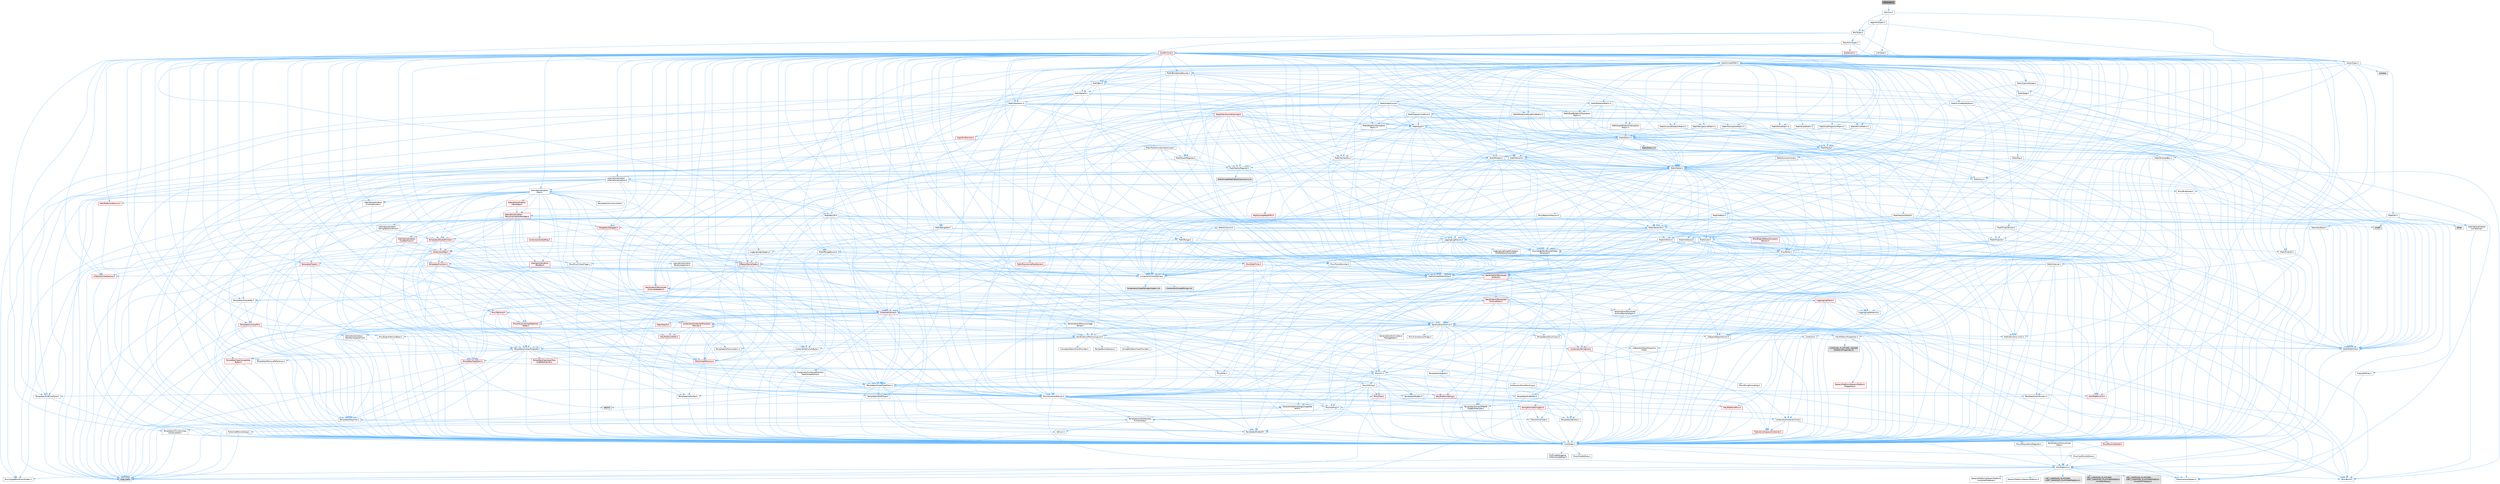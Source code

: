 digraph "Polyline2.h"
{
 // INTERACTIVE_SVG=YES
 // LATEX_PDF_SIZE
  bgcolor="transparent";
  edge [fontname=Helvetica,fontsize=10,labelfontname=Helvetica,labelfontsize=10];
  node [fontname=Helvetica,fontsize=10,shape=box,height=0.2,width=0.4];
  Node1 [id="Node000001",label="Polyline2.h",height=0.2,width=0.4,color="gray40", fillcolor="grey60", style="filled", fontcolor="black",tooltip=" "];
  Node1 -> Node2 [id="edge1_Node000001_Node000002",color="steelblue1",style="solid",tooltip=" "];
  Node2 [id="Node000002",label="Polyline.h",height=0.2,width=0.4,color="grey40", fillcolor="white", style="filled",URL="$d7/d94/Polyline_8h.html",tooltip=" "];
  Node2 -> Node3 [id="edge2_Node000002_Node000003",color="steelblue1",style="solid",tooltip=" "];
  Node3 [id="Node000003",label="VectorTypes.h",height=0.2,width=0.4,color="grey40", fillcolor="white", style="filled",URL="$d4/d5b/VectorTypes_8h.html",tooltip=" "];
  Node3 -> Node4 [id="edge3_Node000003_Node000004",color="steelblue1",style="solid",tooltip=" "];
  Node4 [id="Node000004",label="Math/Vector.h",height=0.2,width=0.4,color="grey40", fillcolor="white", style="filled",URL="$d6/dbe/Vector_8h.html",tooltip=" "];
  Node4 -> Node5 [id="edge4_Node000004_Node000005",color="steelblue1",style="solid",tooltip=" "];
  Node5 [id="Node000005",label="CoreTypes.h",height=0.2,width=0.4,color="grey40", fillcolor="white", style="filled",URL="$dc/dec/CoreTypes_8h.html",tooltip=" "];
  Node5 -> Node6 [id="edge5_Node000005_Node000006",color="steelblue1",style="solid",tooltip=" "];
  Node6 [id="Node000006",label="HAL/Platform.h",height=0.2,width=0.4,color="grey40", fillcolor="white", style="filled",URL="$d9/dd0/Platform_8h.html",tooltip=" "];
  Node6 -> Node7 [id="edge6_Node000006_Node000007",color="steelblue1",style="solid",tooltip=" "];
  Node7 [id="Node000007",label="Misc/Build.h",height=0.2,width=0.4,color="grey40", fillcolor="white", style="filled",URL="$d3/dbb/Build_8h.html",tooltip=" "];
  Node6 -> Node8 [id="edge7_Node000006_Node000008",color="steelblue1",style="solid",tooltip=" "];
  Node8 [id="Node000008",label="Misc/LargeWorldCoordinates.h",height=0.2,width=0.4,color="grey40", fillcolor="white", style="filled",URL="$d2/dcb/LargeWorldCoordinates_8h.html",tooltip=" "];
  Node6 -> Node9 [id="edge8_Node000006_Node000009",color="steelblue1",style="solid",tooltip=" "];
  Node9 [id="Node000009",label="type_traits",height=0.2,width=0.4,color="grey60", fillcolor="#E0E0E0", style="filled",tooltip=" "];
  Node6 -> Node10 [id="edge9_Node000006_Node000010",color="steelblue1",style="solid",tooltip=" "];
  Node10 [id="Node000010",label="PreprocessorHelpers.h",height=0.2,width=0.4,color="grey40", fillcolor="white", style="filled",URL="$db/ddb/PreprocessorHelpers_8h.html",tooltip=" "];
  Node6 -> Node11 [id="edge10_Node000006_Node000011",color="steelblue1",style="solid",tooltip=" "];
  Node11 [id="Node000011",label="UBT_COMPILED_PLATFORM\l/UBT_COMPILED_PLATFORMPlatform\lCompilerPreSetup.h",height=0.2,width=0.4,color="grey60", fillcolor="#E0E0E0", style="filled",tooltip=" "];
  Node6 -> Node12 [id="edge11_Node000006_Node000012",color="steelblue1",style="solid",tooltip=" "];
  Node12 [id="Node000012",label="GenericPlatform/GenericPlatform\lCompilerPreSetup.h",height=0.2,width=0.4,color="grey40", fillcolor="white", style="filled",URL="$d9/dc8/GenericPlatformCompilerPreSetup_8h.html",tooltip=" "];
  Node6 -> Node13 [id="edge12_Node000006_Node000013",color="steelblue1",style="solid",tooltip=" "];
  Node13 [id="Node000013",label="GenericPlatform/GenericPlatform.h",height=0.2,width=0.4,color="grey40", fillcolor="white", style="filled",URL="$d6/d84/GenericPlatform_8h.html",tooltip=" "];
  Node6 -> Node14 [id="edge13_Node000006_Node000014",color="steelblue1",style="solid",tooltip=" "];
  Node14 [id="Node000014",label="UBT_COMPILED_PLATFORM\l/UBT_COMPILED_PLATFORMPlatform.h",height=0.2,width=0.4,color="grey60", fillcolor="#E0E0E0", style="filled",tooltip=" "];
  Node6 -> Node15 [id="edge14_Node000006_Node000015",color="steelblue1",style="solid",tooltip=" "];
  Node15 [id="Node000015",label="UBT_COMPILED_PLATFORM\l/UBT_COMPILED_PLATFORMPlatform\lCompilerSetup.h",height=0.2,width=0.4,color="grey60", fillcolor="#E0E0E0", style="filled",tooltip=" "];
  Node5 -> Node16 [id="edge15_Node000005_Node000016",color="steelblue1",style="solid",tooltip=" "];
  Node16 [id="Node000016",label="ProfilingDebugging\l/UMemoryDefines.h",height=0.2,width=0.4,color="grey40", fillcolor="white", style="filled",URL="$d2/da2/UMemoryDefines_8h.html",tooltip=" "];
  Node5 -> Node17 [id="edge16_Node000005_Node000017",color="steelblue1",style="solid",tooltip=" "];
  Node17 [id="Node000017",label="Misc/CoreMiscDefines.h",height=0.2,width=0.4,color="grey40", fillcolor="white", style="filled",URL="$da/d38/CoreMiscDefines_8h.html",tooltip=" "];
  Node17 -> Node6 [id="edge17_Node000017_Node000006",color="steelblue1",style="solid",tooltip=" "];
  Node17 -> Node10 [id="edge18_Node000017_Node000010",color="steelblue1",style="solid",tooltip=" "];
  Node5 -> Node18 [id="edge19_Node000005_Node000018",color="steelblue1",style="solid",tooltip=" "];
  Node18 [id="Node000018",label="Misc/CoreDefines.h",height=0.2,width=0.4,color="grey40", fillcolor="white", style="filled",URL="$d3/dd2/CoreDefines_8h.html",tooltip=" "];
  Node4 -> Node19 [id="edge20_Node000004_Node000019",color="steelblue1",style="solid",tooltip=" "];
  Node19 [id="Node000019",label="Misc/AssertionMacros.h",height=0.2,width=0.4,color="grey40", fillcolor="white", style="filled",URL="$d0/dfa/AssertionMacros_8h.html",tooltip=" "];
  Node19 -> Node5 [id="edge21_Node000019_Node000005",color="steelblue1",style="solid",tooltip=" "];
  Node19 -> Node6 [id="edge22_Node000019_Node000006",color="steelblue1",style="solid",tooltip=" "];
  Node19 -> Node20 [id="edge23_Node000019_Node000020",color="steelblue1",style="solid",tooltip=" "];
  Node20 [id="Node000020",label="HAL/PlatformMisc.h",height=0.2,width=0.4,color="red", fillcolor="#FFF0F0", style="filled",URL="$d0/df5/PlatformMisc_8h.html",tooltip=" "];
  Node20 -> Node5 [id="edge24_Node000020_Node000005",color="steelblue1",style="solid",tooltip=" "];
  Node19 -> Node10 [id="edge25_Node000019_Node000010",color="steelblue1",style="solid",tooltip=" "];
  Node19 -> Node56 [id="edge26_Node000019_Node000056",color="steelblue1",style="solid",tooltip=" "];
  Node56 [id="Node000056",label="Templates/EnableIf.h",height=0.2,width=0.4,color="grey40", fillcolor="white", style="filled",URL="$d7/d60/EnableIf_8h.html",tooltip=" "];
  Node56 -> Node5 [id="edge27_Node000056_Node000005",color="steelblue1",style="solid",tooltip=" "];
  Node19 -> Node57 [id="edge28_Node000019_Node000057",color="steelblue1",style="solid",tooltip=" "];
  Node57 [id="Node000057",label="Templates/IsArrayOrRefOf\lTypeByPredicate.h",height=0.2,width=0.4,color="grey40", fillcolor="white", style="filled",URL="$d6/da1/IsArrayOrRefOfTypeByPredicate_8h.html",tooltip=" "];
  Node57 -> Node5 [id="edge29_Node000057_Node000005",color="steelblue1",style="solid",tooltip=" "];
  Node19 -> Node58 [id="edge30_Node000019_Node000058",color="steelblue1",style="solid",tooltip=" "];
  Node58 [id="Node000058",label="Templates/IsValidVariadic\lFunctionArg.h",height=0.2,width=0.4,color="grey40", fillcolor="white", style="filled",URL="$d0/dc8/IsValidVariadicFunctionArg_8h.html",tooltip=" "];
  Node58 -> Node5 [id="edge31_Node000058_Node000005",color="steelblue1",style="solid",tooltip=" "];
  Node58 -> Node59 [id="edge32_Node000058_Node000059",color="steelblue1",style="solid",tooltip=" "];
  Node59 [id="Node000059",label="IsEnum.h",height=0.2,width=0.4,color="grey40", fillcolor="white", style="filled",URL="$d4/de5/IsEnum_8h.html",tooltip=" "];
  Node58 -> Node9 [id="edge33_Node000058_Node000009",color="steelblue1",style="solid",tooltip=" "];
  Node19 -> Node60 [id="edge34_Node000019_Node000060",color="steelblue1",style="solid",tooltip=" "];
  Node60 [id="Node000060",label="Traits/IsCharEncodingCompatible\lWith.h",height=0.2,width=0.4,color="grey40", fillcolor="white", style="filled",URL="$df/dd1/IsCharEncodingCompatibleWith_8h.html",tooltip=" "];
  Node60 -> Node9 [id="edge35_Node000060_Node000009",color="steelblue1",style="solid",tooltip=" "];
  Node60 -> Node61 [id="edge36_Node000060_Node000061",color="steelblue1",style="solid",tooltip=" "];
  Node61 [id="Node000061",label="Traits/IsCharType.h",height=0.2,width=0.4,color="grey40", fillcolor="white", style="filled",URL="$db/d51/IsCharType_8h.html",tooltip=" "];
  Node61 -> Node5 [id="edge37_Node000061_Node000005",color="steelblue1",style="solid",tooltip=" "];
  Node19 -> Node62 [id="edge38_Node000019_Node000062",color="steelblue1",style="solid",tooltip=" "];
  Node62 [id="Node000062",label="Misc/VarArgs.h",height=0.2,width=0.4,color="grey40", fillcolor="white", style="filled",URL="$d5/d6f/VarArgs_8h.html",tooltip=" "];
  Node62 -> Node5 [id="edge39_Node000062_Node000005",color="steelblue1",style="solid",tooltip=" "];
  Node19 -> Node63 [id="edge40_Node000019_Node000063",color="steelblue1",style="solid",tooltip=" "];
  Node63 [id="Node000063",label="String/FormatStringSan.h",height=0.2,width=0.4,color="red", fillcolor="#FFF0F0", style="filled",URL="$d3/d8b/FormatStringSan_8h.html",tooltip=" "];
  Node63 -> Node9 [id="edge41_Node000063_Node000009",color="steelblue1",style="solid",tooltip=" "];
  Node63 -> Node5 [id="edge42_Node000063_Node000005",color="steelblue1",style="solid",tooltip=" "];
  Node63 -> Node64 [id="edge43_Node000063_Node000064",color="steelblue1",style="solid",tooltip=" "];
  Node64 [id="Node000064",label="Templates/Requires.h",height=0.2,width=0.4,color="grey40", fillcolor="white", style="filled",URL="$dc/d96/Requires_8h.html",tooltip=" "];
  Node64 -> Node56 [id="edge44_Node000064_Node000056",color="steelblue1",style="solid",tooltip=" "];
  Node64 -> Node9 [id="edge45_Node000064_Node000009",color="steelblue1",style="solid",tooltip=" "];
  Node63 -> Node65 [id="edge46_Node000063_Node000065",color="steelblue1",style="solid",tooltip=" "];
  Node65 [id="Node000065",label="Templates/Identity.h",height=0.2,width=0.4,color="grey40", fillcolor="white", style="filled",URL="$d0/dd5/Identity_8h.html",tooltip=" "];
  Node63 -> Node58 [id="edge47_Node000063_Node000058",color="steelblue1",style="solid",tooltip=" "];
  Node63 -> Node61 [id="edge48_Node000063_Node000061",color="steelblue1",style="solid",tooltip=" "];
  Node63 -> Node28 [id="edge49_Node000063_Node000028",color="steelblue1",style="solid",tooltip=" "];
  Node28 [id="Node000028",label="Containers/ContainersFwd.h",height=0.2,width=0.4,color="grey40", fillcolor="white", style="filled",URL="$d4/d0a/ContainersFwd_8h.html",tooltip=" "];
  Node28 -> Node6 [id="edge50_Node000028_Node000006",color="steelblue1",style="solid",tooltip=" "];
  Node28 -> Node5 [id="edge51_Node000028_Node000005",color="steelblue1",style="solid",tooltip=" "];
  Node28 -> Node25 [id="edge52_Node000028_Node000025",color="steelblue1",style="solid",tooltip=" "];
  Node25 [id="Node000025",label="Traits/IsContiguousContainer.h",height=0.2,width=0.4,color="red", fillcolor="#FFF0F0", style="filled",URL="$d5/d3c/IsContiguousContainer_8h.html",tooltip=" "];
  Node25 -> Node5 [id="edge53_Node000025_Node000005",color="steelblue1",style="solid",tooltip=" "];
  Node19 -> Node69 [id="edge54_Node000019_Node000069",color="steelblue1",style="solid",tooltip=" "];
  Node69 [id="Node000069",label="atomic",height=0.2,width=0.4,color="grey60", fillcolor="#E0E0E0", style="filled",tooltip=" "];
  Node4 -> Node29 [id="edge55_Node000004_Node000029",color="steelblue1",style="solid",tooltip=" "];
  Node29 [id="Node000029",label="Math/MathFwd.h",height=0.2,width=0.4,color="grey40", fillcolor="white", style="filled",URL="$d2/d10/MathFwd_8h.html",tooltip=" "];
  Node29 -> Node6 [id="edge56_Node000029_Node000006",color="steelblue1",style="solid",tooltip=" "];
  Node4 -> Node42 [id="edge57_Node000004_Node000042",color="steelblue1",style="solid",tooltip=" "];
  Node42 [id="Node000042",label="Math/NumericLimits.h",height=0.2,width=0.4,color="grey40", fillcolor="white", style="filled",URL="$df/d1b/NumericLimits_8h.html",tooltip=" "];
  Node42 -> Node5 [id="edge58_Node000042_Node000005",color="steelblue1",style="solid",tooltip=" "];
  Node4 -> Node70 [id="edge59_Node000004_Node000070",color="steelblue1",style="solid",tooltip=" "];
  Node70 [id="Node000070",label="Misc/Crc.h",height=0.2,width=0.4,color="grey40", fillcolor="white", style="filled",URL="$d4/dd2/Crc_8h.html",tooltip=" "];
  Node70 -> Node5 [id="edge60_Node000070_Node000005",color="steelblue1",style="solid",tooltip=" "];
  Node70 -> Node71 [id="edge61_Node000070_Node000071",color="steelblue1",style="solid",tooltip=" "];
  Node71 [id="Node000071",label="HAL/PlatformString.h",height=0.2,width=0.4,color="red", fillcolor="#FFF0F0", style="filled",URL="$db/db5/PlatformString_8h.html",tooltip=" "];
  Node71 -> Node5 [id="edge62_Node000071_Node000005",color="steelblue1",style="solid",tooltip=" "];
  Node70 -> Node19 [id="edge63_Node000070_Node000019",color="steelblue1",style="solid",tooltip=" "];
  Node70 -> Node73 [id="edge64_Node000070_Node000073",color="steelblue1",style="solid",tooltip=" "];
  Node73 [id="Node000073",label="Misc/CString.h",height=0.2,width=0.4,color="grey40", fillcolor="white", style="filled",URL="$d2/d49/CString_8h.html",tooltip=" "];
  Node73 -> Node5 [id="edge65_Node000073_Node000005",color="steelblue1",style="solid",tooltip=" "];
  Node73 -> Node32 [id="edge66_Node000073_Node000032",color="steelblue1",style="solid",tooltip=" "];
  Node32 [id="Node000032",label="HAL/PlatformCrt.h",height=0.2,width=0.4,color="red", fillcolor="#FFF0F0", style="filled",URL="$d8/d75/PlatformCrt_8h.html",tooltip=" "];
  Node73 -> Node71 [id="edge67_Node000073_Node000071",color="steelblue1",style="solid",tooltip=" "];
  Node73 -> Node19 [id="edge68_Node000073_Node000019",color="steelblue1",style="solid",tooltip=" "];
  Node73 -> Node74 [id="edge69_Node000073_Node000074",color="steelblue1",style="solid",tooltip=" "];
  Node74 [id="Node000074",label="Misc/Char.h",height=0.2,width=0.4,color="red", fillcolor="#FFF0F0", style="filled",URL="$d0/d58/Char_8h.html",tooltip=" "];
  Node74 -> Node5 [id="edge70_Node000074_Node000005",color="steelblue1",style="solid",tooltip=" "];
  Node74 -> Node9 [id="edge71_Node000074_Node000009",color="steelblue1",style="solid",tooltip=" "];
  Node73 -> Node62 [id="edge72_Node000073_Node000062",color="steelblue1",style="solid",tooltip=" "];
  Node73 -> Node57 [id="edge73_Node000073_Node000057",color="steelblue1",style="solid",tooltip=" "];
  Node73 -> Node58 [id="edge74_Node000073_Node000058",color="steelblue1",style="solid",tooltip=" "];
  Node73 -> Node60 [id="edge75_Node000073_Node000060",color="steelblue1",style="solid",tooltip=" "];
  Node70 -> Node74 [id="edge76_Node000070_Node000074",color="steelblue1",style="solid",tooltip=" "];
  Node70 -> Node78 [id="edge77_Node000070_Node000078",color="steelblue1",style="solid",tooltip=" "];
  Node78 [id="Node000078",label="Templates/UnrealTypeTraits.h",height=0.2,width=0.4,color="grey40", fillcolor="white", style="filled",URL="$d2/d2d/UnrealTypeTraits_8h.html",tooltip=" "];
  Node78 -> Node5 [id="edge78_Node000078_Node000005",color="steelblue1",style="solid",tooltip=" "];
  Node78 -> Node79 [id="edge79_Node000078_Node000079",color="steelblue1",style="solid",tooltip=" "];
  Node79 [id="Node000079",label="Templates/IsPointer.h",height=0.2,width=0.4,color="grey40", fillcolor="white", style="filled",URL="$d7/d05/IsPointer_8h.html",tooltip=" "];
  Node79 -> Node5 [id="edge80_Node000079_Node000005",color="steelblue1",style="solid",tooltip=" "];
  Node78 -> Node19 [id="edge81_Node000078_Node000019",color="steelblue1",style="solid",tooltip=" "];
  Node78 -> Node80 [id="edge82_Node000078_Node000080",color="steelblue1",style="solid",tooltip=" "];
  Node80 [id="Node000080",label="Templates/AndOrNot.h",height=0.2,width=0.4,color="grey40", fillcolor="white", style="filled",URL="$db/d0a/AndOrNot_8h.html",tooltip=" "];
  Node80 -> Node5 [id="edge83_Node000080_Node000005",color="steelblue1",style="solid",tooltip=" "];
  Node78 -> Node56 [id="edge84_Node000078_Node000056",color="steelblue1",style="solid",tooltip=" "];
  Node78 -> Node81 [id="edge85_Node000078_Node000081",color="steelblue1",style="solid",tooltip=" "];
  Node81 [id="Node000081",label="Templates/IsArithmetic.h",height=0.2,width=0.4,color="grey40", fillcolor="white", style="filled",URL="$d2/d5d/IsArithmetic_8h.html",tooltip=" "];
  Node81 -> Node5 [id="edge86_Node000081_Node000005",color="steelblue1",style="solid",tooltip=" "];
  Node78 -> Node59 [id="edge87_Node000078_Node000059",color="steelblue1",style="solid",tooltip=" "];
  Node78 -> Node82 [id="edge88_Node000078_Node000082",color="steelblue1",style="solid",tooltip=" "];
  Node82 [id="Node000082",label="Templates/Models.h",height=0.2,width=0.4,color="grey40", fillcolor="white", style="filled",URL="$d3/d0c/Models_8h.html",tooltip=" "];
  Node82 -> Node65 [id="edge89_Node000082_Node000065",color="steelblue1",style="solid",tooltip=" "];
  Node78 -> Node83 [id="edge90_Node000078_Node000083",color="steelblue1",style="solid",tooltip=" "];
  Node83 [id="Node000083",label="Templates/IsPODType.h",height=0.2,width=0.4,color="grey40", fillcolor="white", style="filled",URL="$d7/db1/IsPODType_8h.html",tooltip=" "];
  Node83 -> Node5 [id="edge91_Node000083_Node000005",color="steelblue1",style="solid",tooltip=" "];
  Node78 -> Node84 [id="edge92_Node000078_Node000084",color="steelblue1",style="solid",tooltip=" "];
  Node84 [id="Node000084",label="Templates/IsUECoreType.h",height=0.2,width=0.4,color="grey40", fillcolor="white", style="filled",URL="$d1/db8/IsUECoreType_8h.html",tooltip=" "];
  Node84 -> Node5 [id="edge93_Node000084_Node000005",color="steelblue1",style="solid",tooltip=" "];
  Node84 -> Node9 [id="edge94_Node000084_Node000009",color="steelblue1",style="solid",tooltip=" "];
  Node78 -> Node85 [id="edge95_Node000078_Node000085",color="steelblue1",style="solid",tooltip=" "];
  Node85 [id="Node000085",label="Templates/IsTriviallyCopy\lConstructible.h",height=0.2,width=0.4,color="grey40", fillcolor="white", style="filled",URL="$d3/d78/IsTriviallyCopyConstructible_8h.html",tooltip=" "];
  Node85 -> Node5 [id="edge96_Node000085_Node000005",color="steelblue1",style="solid",tooltip=" "];
  Node85 -> Node9 [id="edge97_Node000085_Node000009",color="steelblue1",style="solid",tooltip=" "];
  Node70 -> Node61 [id="edge98_Node000070_Node000061",color="steelblue1",style="solid",tooltip=" "];
  Node4 -> Node86 [id="edge99_Node000004_Node000086",color="steelblue1",style="solid",tooltip=" "];
  Node86 [id="Node000086",label="Math/UnrealMathUtility.h",height=0.2,width=0.4,color="grey40", fillcolor="white", style="filled",URL="$db/db8/UnrealMathUtility_8h.html",tooltip=" "];
  Node86 -> Node5 [id="edge100_Node000086_Node000005",color="steelblue1",style="solid",tooltip=" "];
  Node86 -> Node19 [id="edge101_Node000086_Node000019",color="steelblue1",style="solid",tooltip=" "];
  Node86 -> Node87 [id="edge102_Node000086_Node000087",color="steelblue1",style="solid",tooltip=" "];
  Node87 [id="Node000087",label="HAL/PlatformMath.h",height=0.2,width=0.4,color="red", fillcolor="#FFF0F0", style="filled",URL="$dc/d53/PlatformMath_8h.html",tooltip=" "];
  Node87 -> Node5 [id="edge103_Node000087_Node000005",color="steelblue1",style="solid",tooltip=" "];
  Node86 -> Node29 [id="edge104_Node000086_Node000029",color="steelblue1",style="solid",tooltip=" "];
  Node86 -> Node65 [id="edge105_Node000086_Node000065",color="steelblue1",style="solid",tooltip=" "];
  Node86 -> Node64 [id="edge106_Node000086_Node000064",color="steelblue1",style="solid",tooltip=" "];
  Node4 -> Node98 [id="edge107_Node000004_Node000098",color="steelblue1",style="solid",tooltip=" "];
  Node98 [id="Node000098",label="Containers/UnrealString.h",height=0.2,width=0.4,color="grey40", fillcolor="white", style="filled",URL="$d5/dba/UnrealString_8h.html",tooltip=" "];
  Node98 -> Node99 [id="edge108_Node000098_Node000099",color="steelblue1",style="solid",tooltip=" "];
  Node99 [id="Node000099",label="Containers/UnrealStringIncludes.h.inl",height=0.2,width=0.4,color="grey60", fillcolor="#E0E0E0", style="filled",tooltip=" "];
  Node98 -> Node100 [id="edge109_Node000098_Node000100",color="steelblue1",style="solid",tooltip=" "];
  Node100 [id="Node000100",label="Containers/UnrealString.h.inl",height=0.2,width=0.4,color="grey60", fillcolor="#E0E0E0", style="filled",tooltip=" "];
  Node98 -> Node101 [id="edge110_Node000098_Node000101",color="steelblue1",style="solid",tooltip=" "];
  Node101 [id="Node000101",label="Misc/StringFormatArg.h",height=0.2,width=0.4,color="grey40", fillcolor="white", style="filled",URL="$d2/d16/StringFormatArg_8h.html",tooltip=" "];
  Node101 -> Node28 [id="edge111_Node000101_Node000028",color="steelblue1",style="solid",tooltip=" "];
  Node4 -> Node102 [id="edge112_Node000004_Node000102",color="steelblue1",style="solid",tooltip=" "];
  Node102 [id="Node000102",label="Misc/Parse.h",height=0.2,width=0.4,color="grey40", fillcolor="white", style="filled",URL="$dc/d71/Parse_8h.html",tooltip=" "];
  Node102 -> Node22 [id="edge113_Node000102_Node000022",color="steelblue1",style="solid",tooltip=" "];
  Node22 [id="Node000022",label="Containers/StringFwd.h",height=0.2,width=0.4,color="red", fillcolor="#FFF0F0", style="filled",URL="$df/d37/StringFwd_8h.html",tooltip=" "];
  Node22 -> Node5 [id="edge114_Node000022_Node000005",color="steelblue1",style="solid",tooltip=" "];
  Node22 -> Node25 [id="edge115_Node000022_Node000025",color="steelblue1",style="solid",tooltip=" "];
  Node102 -> Node98 [id="edge116_Node000102_Node000098",color="steelblue1",style="solid",tooltip=" "];
  Node102 -> Node5 [id="edge117_Node000102_Node000005",color="steelblue1",style="solid",tooltip=" "];
  Node102 -> Node32 [id="edge118_Node000102_Node000032",color="steelblue1",style="solid",tooltip=" "];
  Node102 -> Node7 [id="edge119_Node000102_Node000007",color="steelblue1",style="solid",tooltip=" "];
  Node102 -> Node44 [id="edge120_Node000102_Node000044",color="steelblue1",style="solid",tooltip=" "];
  Node44 [id="Node000044",label="Misc/EnumClassFlags.h",height=0.2,width=0.4,color="grey40", fillcolor="white", style="filled",URL="$d8/de7/EnumClassFlags_8h.html",tooltip=" "];
  Node102 -> Node103 [id="edge121_Node000102_Node000103",color="steelblue1",style="solid",tooltip=" "];
  Node103 [id="Node000103",label="Templates/Function.h",height=0.2,width=0.4,color="red", fillcolor="#FFF0F0", style="filled",URL="$df/df5/Function_8h.html",tooltip=" "];
  Node103 -> Node5 [id="edge122_Node000103_Node000005",color="steelblue1",style="solid",tooltip=" "];
  Node103 -> Node19 [id="edge123_Node000103_Node000019",color="steelblue1",style="solid",tooltip=" "];
  Node103 -> Node104 [id="edge124_Node000103_Node000104",color="steelblue1",style="solid",tooltip=" "];
  Node104 [id="Node000104",label="Misc/IntrusiveUnsetOptional\lState.h",height=0.2,width=0.4,color="red", fillcolor="#FFF0F0", style="filled",URL="$d2/d0a/IntrusiveUnsetOptionalState_8h.html",tooltip=" "];
  Node103 -> Node106 [id="edge125_Node000103_Node000106",color="steelblue1",style="solid",tooltip=" "];
  Node106 [id="Node000106",label="HAL/UnrealMemory.h",height=0.2,width=0.4,color="red", fillcolor="#FFF0F0", style="filled",URL="$d9/d96/UnrealMemory_8h.html",tooltip=" "];
  Node106 -> Node5 [id="edge126_Node000106_Node000005",color="steelblue1",style="solid",tooltip=" "];
  Node106 -> Node79 [id="edge127_Node000106_Node000079",color="steelblue1",style="solid",tooltip=" "];
  Node103 -> Node78 [id="edge128_Node000103_Node000078",color="steelblue1",style="solid",tooltip=" "];
  Node103 -> Node123 [id="edge129_Node000103_Node000123",color="steelblue1",style="solid",tooltip=" "];
  Node123 [id="Node000123",label="Templates/UnrealTemplate.h",height=0.2,width=0.4,color="grey40", fillcolor="white", style="filled",URL="$d4/d24/UnrealTemplate_8h.html",tooltip=" "];
  Node123 -> Node5 [id="edge130_Node000123_Node000005",color="steelblue1",style="solid",tooltip=" "];
  Node123 -> Node79 [id="edge131_Node000123_Node000079",color="steelblue1",style="solid",tooltip=" "];
  Node123 -> Node106 [id="edge132_Node000123_Node000106",color="steelblue1",style="solid",tooltip=" "];
  Node123 -> Node124 [id="edge133_Node000123_Node000124",color="steelblue1",style="solid",tooltip=" "];
  Node124 [id="Node000124",label="Templates/CopyQualifiers\lAndRefsFromTo.h",height=0.2,width=0.4,color="red", fillcolor="#FFF0F0", style="filled",URL="$d3/db3/CopyQualifiersAndRefsFromTo_8h.html",tooltip=" "];
  Node123 -> Node78 [id="edge134_Node000123_Node000078",color="steelblue1",style="solid",tooltip=" "];
  Node123 -> Node90 [id="edge135_Node000123_Node000090",color="steelblue1",style="solid",tooltip=" "];
  Node90 [id="Node000090",label="Templates/RemoveReference.h",height=0.2,width=0.4,color="grey40", fillcolor="white", style="filled",URL="$da/dbe/RemoveReference_8h.html",tooltip=" "];
  Node90 -> Node5 [id="edge136_Node000090_Node000005",color="steelblue1",style="solid",tooltip=" "];
  Node123 -> Node64 [id="edge137_Node000123_Node000064",color="steelblue1",style="solid",tooltip=" "];
  Node123 -> Node95 [id="edge138_Node000123_Node000095",color="steelblue1",style="solid",tooltip=" "];
  Node95 [id="Node000095",label="Templates/TypeCompatible\lBytes.h",height=0.2,width=0.4,color="red", fillcolor="#FFF0F0", style="filled",URL="$df/d0a/TypeCompatibleBytes_8h.html",tooltip=" "];
  Node95 -> Node5 [id="edge139_Node000095_Node000005",color="steelblue1",style="solid",tooltip=" "];
  Node95 -> Node9 [id="edge140_Node000095_Node000009",color="steelblue1",style="solid",tooltip=" "];
  Node123 -> Node65 [id="edge141_Node000123_Node000065",color="steelblue1",style="solid",tooltip=" "];
  Node123 -> Node25 [id="edge142_Node000123_Node000025",color="steelblue1",style="solid",tooltip=" "];
  Node123 -> Node126 [id="edge143_Node000123_Node000126",color="steelblue1",style="solid",tooltip=" "];
  Node126 [id="Node000126",label="Traits/UseBitwiseSwap.h",height=0.2,width=0.4,color="grey40", fillcolor="white", style="filled",URL="$db/df3/UseBitwiseSwap_8h.html",tooltip=" "];
  Node126 -> Node5 [id="edge144_Node000126_Node000005",color="steelblue1",style="solid",tooltip=" "];
  Node126 -> Node9 [id="edge145_Node000126_Node000009",color="steelblue1",style="solid",tooltip=" "];
  Node123 -> Node9 [id="edge146_Node000123_Node000009",color="steelblue1",style="solid",tooltip=" "];
  Node103 -> Node64 [id="edge147_Node000103_Node000064",color="steelblue1",style="solid",tooltip=" "];
  Node103 -> Node86 [id="edge148_Node000103_Node000086",color="steelblue1",style="solid",tooltip=" "];
  Node103 -> Node9 [id="edge149_Node000103_Node000009",color="steelblue1",style="solid",tooltip=" "];
  Node4 -> Node127 [id="edge150_Node000004_Node000127",color="steelblue1",style="solid",tooltip=" "];
  Node127 [id="Node000127",label="Misc/LargeWorldCoordinates\lSerializer.h",height=0.2,width=0.4,color="grey40", fillcolor="white", style="filled",URL="$d7/df9/LargeWorldCoordinatesSerializer_8h.html",tooltip=" "];
  Node127 -> Node128 [id="edge151_Node000127_Node000128",color="steelblue1",style="solid",tooltip=" "];
  Node128 [id="Node000128",label="UObject/NameTypes.h",height=0.2,width=0.4,color="red", fillcolor="#FFF0F0", style="filled",URL="$d6/d35/NameTypes_8h.html",tooltip=" "];
  Node128 -> Node5 [id="edge152_Node000128_Node000005",color="steelblue1",style="solid",tooltip=" "];
  Node128 -> Node19 [id="edge153_Node000128_Node000019",color="steelblue1",style="solid",tooltip=" "];
  Node128 -> Node106 [id="edge154_Node000128_Node000106",color="steelblue1",style="solid",tooltip=" "];
  Node128 -> Node78 [id="edge155_Node000128_Node000078",color="steelblue1",style="solid",tooltip=" "];
  Node128 -> Node123 [id="edge156_Node000128_Node000123",color="steelblue1",style="solid",tooltip=" "];
  Node128 -> Node98 [id="edge157_Node000128_Node000098",color="steelblue1",style="solid",tooltip=" "];
  Node128 -> Node22 [id="edge158_Node000128_Node000022",color="steelblue1",style="solid",tooltip=" "];
  Node128 -> Node179 [id="edge159_Node000128_Node000179",color="steelblue1",style="solid",tooltip=" "];
  Node179 [id="Node000179",label="UObject/UnrealNames.h",height=0.2,width=0.4,color="red", fillcolor="#FFF0F0", style="filled",URL="$d8/db1/UnrealNames_8h.html",tooltip=" "];
  Node179 -> Node5 [id="edge160_Node000179_Node000005",color="steelblue1",style="solid",tooltip=" "];
  Node128 -> Node153 [id="edge161_Node000128_Node000153",color="steelblue1",style="solid",tooltip=" "];
  Node153 [id="Node000153",label="Serialization/MemoryLayout.h",height=0.2,width=0.4,color="grey40", fillcolor="white", style="filled",URL="$d7/d66/MemoryLayout_8h.html",tooltip=" "];
  Node153 -> Node154 [id="edge162_Node000153_Node000154",color="steelblue1",style="solid",tooltip=" "];
  Node154 [id="Node000154",label="Concepts/StaticClassProvider.h",height=0.2,width=0.4,color="grey40", fillcolor="white", style="filled",URL="$dd/d83/StaticClassProvider_8h.html",tooltip=" "];
  Node153 -> Node155 [id="edge163_Node000153_Node000155",color="steelblue1",style="solid",tooltip=" "];
  Node155 [id="Node000155",label="Concepts/StaticStructProvider.h",height=0.2,width=0.4,color="grey40", fillcolor="white", style="filled",URL="$d5/d77/StaticStructProvider_8h.html",tooltip=" "];
  Node153 -> Node156 [id="edge164_Node000153_Node000156",color="steelblue1",style="solid",tooltip=" "];
  Node156 [id="Node000156",label="Containers/EnumAsByte.h",height=0.2,width=0.4,color="grey40", fillcolor="white", style="filled",URL="$d6/d9a/EnumAsByte_8h.html",tooltip=" "];
  Node156 -> Node5 [id="edge165_Node000156_Node000005",color="steelblue1",style="solid",tooltip=" "];
  Node156 -> Node83 [id="edge166_Node000156_Node000083",color="steelblue1",style="solid",tooltip=" "];
  Node156 -> Node157 [id="edge167_Node000156_Node000157",color="steelblue1",style="solid",tooltip=" "];
  Node157 [id="Node000157",label="Templates/TypeHash.h",height=0.2,width=0.4,color="red", fillcolor="#FFF0F0", style="filled",URL="$d1/d62/TypeHash_8h.html",tooltip=" "];
  Node157 -> Node5 [id="edge168_Node000157_Node000005",color="steelblue1",style="solid",tooltip=" "];
  Node157 -> Node64 [id="edge169_Node000157_Node000064",color="steelblue1",style="solid",tooltip=" "];
  Node157 -> Node70 [id="edge170_Node000157_Node000070",color="steelblue1",style="solid",tooltip=" "];
  Node157 -> Node9 [id="edge171_Node000157_Node000009",color="steelblue1",style="solid",tooltip=" "];
  Node153 -> Node22 [id="edge172_Node000153_Node000022",color="steelblue1",style="solid",tooltip=" "];
  Node153 -> Node106 [id="edge173_Node000153_Node000106",color="steelblue1",style="solid",tooltip=" "];
  Node153 -> Node159 [id="edge174_Node000153_Node000159",color="steelblue1",style="solid",tooltip=" "];
  Node159 [id="Node000159",label="Misc/DelayedAutoRegister.h",height=0.2,width=0.4,color="grey40", fillcolor="white", style="filled",URL="$d1/dda/DelayedAutoRegister_8h.html",tooltip=" "];
  Node159 -> Node6 [id="edge175_Node000159_Node000006",color="steelblue1",style="solid",tooltip=" "];
  Node153 -> Node56 [id="edge176_Node000153_Node000056",color="steelblue1",style="solid",tooltip=" "];
  Node153 -> Node160 [id="edge177_Node000153_Node000160",color="steelblue1",style="solid",tooltip=" "];
  Node160 [id="Node000160",label="Templates/IsAbstract.h",height=0.2,width=0.4,color="grey40", fillcolor="white", style="filled",URL="$d8/db7/IsAbstract_8h.html",tooltip=" "];
  Node153 -> Node135 [id="edge178_Node000153_Node000135",color="steelblue1",style="solid",tooltip=" "];
  Node135 [id="Node000135",label="Templates/IsPolymorphic.h",height=0.2,width=0.4,color="grey40", fillcolor="white", style="filled",URL="$dc/d20/IsPolymorphic_8h.html",tooltip=" "];
  Node153 -> Node82 [id="edge179_Node000153_Node000082",color="steelblue1",style="solid",tooltip=" "];
  Node153 -> Node123 [id="edge180_Node000153_Node000123",color="steelblue1",style="solid",tooltip=" "];
  Node128 -> Node104 [id="edge181_Node000128_Node000104",color="steelblue1",style="solid",tooltip=" "];
  Node127 -> Node151 [id="edge182_Node000127_Node000151",color="steelblue1",style="solid",tooltip=" "];
  Node151 [id="Node000151",label="UObject/ObjectVersion.h",height=0.2,width=0.4,color="grey40", fillcolor="white", style="filled",URL="$da/d63/ObjectVersion_8h.html",tooltip=" "];
  Node151 -> Node5 [id="edge183_Node000151_Node000005",color="steelblue1",style="solid",tooltip=" "];
  Node127 -> Node187 [id="edge184_Node000127_Node000187",color="steelblue1",style="solid",tooltip=" "];
  Node187 [id="Node000187",label="Serialization/Structured\lArchive.h",height=0.2,width=0.4,color="red", fillcolor="#FFF0F0", style="filled",URL="$d9/d1e/StructuredArchive_8h.html",tooltip=" "];
  Node187 -> Node137 [id="edge185_Node000187_Node000137",color="steelblue1",style="solid",tooltip=" "];
  Node137 [id="Node000137",label="Containers/Array.h",height=0.2,width=0.4,color="red", fillcolor="#FFF0F0", style="filled",URL="$df/dd0/Array_8h.html",tooltip=" "];
  Node137 -> Node5 [id="edge186_Node000137_Node000005",color="steelblue1",style="solid",tooltip=" "];
  Node137 -> Node19 [id="edge187_Node000137_Node000019",color="steelblue1",style="solid",tooltip=" "];
  Node137 -> Node104 [id="edge188_Node000137_Node000104",color="steelblue1",style="solid",tooltip=" "];
  Node137 -> Node138 [id="edge189_Node000137_Node000138",color="steelblue1",style="solid",tooltip=" "];
  Node138 [id="Node000138",label="Misc/ReverseIterate.h",height=0.2,width=0.4,color="red", fillcolor="#FFF0F0", style="filled",URL="$db/de3/ReverseIterate_8h.html",tooltip=" "];
  Node138 -> Node6 [id="edge190_Node000138_Node000006",color="steelblue1",style="solid",tooltip=" "];
  Node137 -> Node106 [id="edge191_Node000137_Node000106",color="steelblue1",style="solid",tooltip=" "];
  Node137 -> Node78 [id="edge192_Node000137_Node000078",color="steelblue1",style="solid",tooltip=" "];
  Node137 -> Node123 [id="edge193_Node000137_Node000123",color="steelblue1",style="solid",tooltip=" "];
  Node137 -> Node140 [id="edge194_Node000137_Node000140",color="steelblue1",style="solid",tooltip=" "];
  Node140 [id="Node000140",label="Containers/AllowShrinking.h",height=0.2,width=0.4,color="grey40", fillcolor="white", style="filled",URL="$d7/d1a/AllowShrinking_8h.html",tooltip=" "];
  Node140 -> Node5 [id="edge195_Node000140_Node000005",color="steelblue1",style="solid",tooltip=" "];
  Node137 -> Node133 [id="edge196_Node000137_Node000133",color="steelblue1",style="solid",tooltip=" "];
  Node133 [id="Node000133",label="Containers/ContainerAllocation\lPolicies.h",height=0.2,width=0.4,color="red", fillcolor="#FFF0F0", style="filled",URL="$d7/dff/ContainerAllocationPolicies_8h.html",tooltip=" "];
  Node133 -> Node5 [id="edge197_Node000133_Node000005",color="steelblue1",style="solid",tooltip=" "];
  Node133 -> Node133 [id="edge198_Node000133_Node000133",color="steelblue1",style="solid",tooltip=" "];
  Node133 -> Node87 [id="edge199_Node000133_Node000087",color="steelblue1",style="solid",tooltip=" "];
  Node133 -> Node106 [id="edge200_Node000133_Node000106",color="steelblue1",style="solid",tooltip=" "];
  Node133 -> Node42 [id="edge201_Node000133_Node000042",color="steelblue1",style="solid",tooltip=" "];
  Node133 -> Node19 [id="edge202_Node000133_Node000019",color="steelblue1",style="solid",tooltip=" "];
  Node133 -> Node135 [id="edge203_Node000133_Node000135",color="steelblue1",style="solid",tooltip=" "];
  Node133 -> Node95 [id="edge204_Node000133_Node000095",color="steelblue1",style="solid",tooltip=" "];
  Node133 -> Node9 [id="edge205_Node000133_Node000009",color="steelblue1",style="solid",tooltip=" "];
  Node137 -> Node141 [id="edge206_Node000137_Node000141",color="steelblue1",style="solid",tooltip=" "];
  Node141 [id="Node000141",label="Containers/ContainerElement\lTypeCompatibility.h",height=0.2,width=0.4,color="grey40", fillcolor="white", style="filled",URL="$df/ddf/ContainerElementTypeCompatibility_8h.html",tooltip=" "];
  Node141 -> Node5 [id="edge207_Node000141_Node000005",color="steelblue1",style="solid",tooltip=" "];
  Node141 -> Node78 [id="edge208_Node000141_Node000078",color="steelblue1",style="solid",tooltip=" "];
  Node137 -> Node142 [id="edge209_Node000137_Node000142",color="steelblue1",style="solid",tooltip=" "];
  Node142 [id="Node000142",label="Serialization/Archive.h",height=0.2,width=0.4,color="grey40", fillcolor="white", style="filled",URL="$d7/d3b/Archive_8h.html",tooltip=" "];
  Node142 -> Node27 [id="edge210_Node000142_Node000027",color="steelblue1",style="solid",tooltip=" "];
  Node27 [id="Node000027",label="CoreFwd.h",height=0.2,width=0.4,color="grey40", fillcolor="white", style="filled",URL="$d1/d1e/CoreFwd_8h.html",tooltip=" "];
  Node27 -> Node5 [id="edge211_Node000027_Node000005",color="steelblue1",style="solid",tooltip=" "];
  Node27 -> Node28 [id="edge212_Node000027_Node000028",color="steelblue1",style="solid",tooltip=" "];
  Node27 -> Node29 [id="edge213_Node000027_Node000029",color="steelblue1",style="solid",tooltip=" "];
  Node27 -> Node30 [id="edge214_Node000027_Node000030",color="steelblue1",style="solid",tooltip=" "];
  Node30 [id="Node000030",label="UObject/UObjectHierarchy\lFwd.h",height=0.2,width=0.4,color="grey40", fillcolor="white", style="filled",URL="$d3/d13/UObjectHierarchyFwd_8h.html",tooltip=" "];
  Node142 -> Node5 [id="edge215_Node000142_Node000005",color="steelblue1",style="solid",tooltip=" "];
  Node142 -> Node143 [id="edge216_Node000142_Node000143",color="steelblue1",style="solid",tooltip=" "];
  Node143 [id="Node000143",label="HAL/PlatformProperties.h",height=0.2,width=0.4,color="grey40", fillcolor="white", style="filled",URL="$d9/db0/PlatformProperties_8h.html",tooltip=" "];
  Node143 -> Node5 [id="edge217_Node000143_Node000005",color="steelblue1",style="solid",tooltip=" "];
  Node143 -> Node144 [id="edge218_Node000143_Node000144",color="steelblue1",style="solid",tooltip=" "];
  Node144 [id="Node000144",label="GenericPlatform/GenericPlatform\lProperties.h",height=0.2,width=0.4,color="red", fillcolor="#FFF0F0", style="filled",URL="$d2/dcd/GenericPlatformProperties_8h.html",tooltip=" "];
  Node144 -> Node5 [id="edge219_Node000144_Node000005",color="steelblue1",style="solid",tooltip=" "];
  Node143 -> Node145 [id="edge220_Node000143_Node000145",color="steelblue1",style="solid",tooltip=" "];
  Node145 [id="Node000145",label="COMPILED_PLATFORM_HEADER\l(PlatformProperties.h)",height=0.2,width=0.4,color="grey60", fillcolor="#E0E0E0", style="filled",tooltip=" "];
  Node142 -> Node146 [id="edge221_Node000142_Node000146",color="steelblue1",style="solid",tooltip=" "];
  Node146 [id="Node000146",label="Internationalization\l/TextNamespaceFwd.h",height=0.2,width=0.4,color="grey40", fillcolor="white", style="filled",URL="$d8/d97/TextNamespaceFwd_8h.html",tooltip=" "];
  Node146 -> Node5 [id="edge222_Node000146_Node000005",color="steelblue1",style="solid",tooltip=" "];
  Node142 -> Node29 [id="edge223_Node000142_Node000029",color="steelblue1",style="solid",tooltip=" "];
  Node142 -> Node19 [id="edge224_Node000142_Node000019",color="steelblue1",style="solid",tooltip=" "];
  Node142 -> Node7 [id="edge225_Node000142_Node000007",color="steelblue1",style="solid",tooltip=" "];
  Node142 -> Node43 [id="edge226_Node000142_Node000043",color="steelblue1",style="solid",tooltip=" "];
  Node43 [id="Node000043",label="Misc/CompressionFlags.h",height=0.2,width=0.4,color="grey40", fillcolor="white", style="filled",URL="$d9/d76/CompressionFlags_8h.html",tooltip=" "];
  Node142 -> Node147 [id="edge227_Node000142_Node000147",color="steelblue1",style="solid",tooltip=" "];
  Node147 [id="Node000147",label="Misc/EngineVersionBase.h",height=0.2,width=0.4,color="grey40", fillcolor="white", style="filled",URL="$d5/d2b/EngineVersionBase_8h.html",tooltip=" "];
  Node147 -> Node5 [id="edge228_Node000147_Node000005",color="steelblue1",style="solid",tooltip=" "];
  Node142 -> Node62 [id="edge229_Node000142_Node000062",color="steelblue1",style="solid",tooltip=" "];
  Node142 -> Node148 [id="edge230_Node000142_Node000148",color="steelblue1",style="solid",tooltip=" "];
  Node148 [id="Node000148",label="Serialization/ArchiveCook\lData.h",height=0.2,width=0.4,color="grey40", fillcolor="white", style="filled",URL="$dc/db6/ArchiveCookData_8h.html",tooltip=" "];
  Node148 -> Node6 [id="edge231_Node000148_Node000006",color="steelblue1",style="solid",tooltip=" "];
  Node142 -> Node149 [id="edge232_Node000142_Node000149",color="steelblue1",style="solid",tooltip=" "];
  Node149 [id="Node000149",label="Serialization/ArchiveSave\lPackageData.h",height=0.2,width=0.4,color="grey40", fillcolor="white", style="filled",URL="$d1/d37/ArchiveSavePackageData_8h.html",tooltip=" "];
  Node142 -> Node56 [id="edge233_Node000142_Node000056",color="steelblue1",style="solid",tooltip=" "];
  Node142 -> Node57 [id="edge234_Node000142_Node000057",color="steelblue1",style="solid",tooltip=" "];
  Node142 -> Node150 [id="edge235_Node000142_Node000150",color="steelblue1",style="solid",tooltip=" "];
  Node150 [id="Node000150",label="Templates/IsEnumClass.h",height=0.2,width=0.4,color="grey40", fillcolor="white", style="filled",URL="$d7/d15/IsEnumClass_8h.html",tooltip=" "];
  Node150 -> Node5 [id="edge236_Node000150_Node000005",color="steelblue1",style="solid",tooltip=" "];
  Node150 -> Node80 [id="edge237_Node000150_Node000080",color="steelblue1",style="solid",tooltip=" "];
  Node142 -> Node93 [id="edge238_Node000142_Node000093",color="steelblue1",style="solid",tooltip=" "];
  Node93 [id="Node000093",label="Templates/IsSigned.h",height=0.2,width=0.4,color="grey40", fillcolor="white", style="filled",URL="$d8/dd8/IsSigned_8h.html",tooltip=" "];
  Node93 -> Node5 [id="edge239_Node000093_Node000005",color="steelblue1",style="solid",tooltip=" "];
  Node142 -> Node58 [id="edge240_Node000142_Node000058",color="steelblue1",style="solid",tooltip=" "];
  Node142 -> Node123 [id="edge241_Node000142_Node000123",color="steelblue1",style="solid",tooltip=" "];
  Node142 -> Node60 [id="edge242_Node000142_Node000060",color="steelblue1",style="solid",tooltip=" "];
  Node142 -> Node151 [id="edge243_Node000142_Node000151",color="steelblue1",style="solid",tooltip=" "];
  Node137 -> Node152 [id="edge244_Node000137_Node000152",color="steelblue1",style="solid",tooltip=" "];
  Node152 [id="Node000152",label="Serialization/MemoryImage\lWriter.h",height=0.2,width=0.4,color="grey40", fillcolor="white", style="filled",URL="$d0/d08/MemoryImageWriter_8h.html",tooltip=" "];
  Node152 -> Node5 [id="edge245_Node000152_Node000005",color="steelblue1",style="solid",tooltip=" "];
  Node152 -> Node153 [id="edge246_Node000152_Node000153",color="steelblue1",style="solid",tooltip=" "];
  Node137 -> Node161 [id="edge247_Node000137_Node000161",color="steelblue1",style="solid",tooltip=" "];
  Node161 [id="Node000161",label="Algo/Heapify.h",height=0.2,width=0.4,color="red", fillcolor="#FFF0F0", style="filled",URL="$d0/d2a/Heapify_8h.html",tooltip=" "];
  Node161 -> Node123 [id="edge248_Node000161_Node000123",color="steelblue1",style="solid",tooltip=" "];
  Node137 -> Node64 [id="edge249_Node000137_Node000064",color="steelblue1",style="solid",tooltip=" "];
  Node137 -> Node9 [id="edge250_Node000137_Node000009",color="steelblue1",style="solid",tooltip=" "];
  Node187 -> Node133 [id="edge251_Node000187_Node000133",color="steelblue1",style="solid",tooltip=" "];
  Node187 -> Node5 [id="edge252_Node000187_Node000005",color="steelblue1",style="solid",tooltip=" "];
  Node187 -> Node7 [id="edge253_Node000187_Node000007",color="steelblue1",style="solid",tooltip=" "];
  Node187 -> Node142 [id="edge254_Node000187_Node000142",color="steelblue1",style="solid",tooltip=" "];
  Node187 -> Node191 [id="edge255_Node000187_Node000191",color="steelblue1",style="solid",tooltip=" "];
  Node191 [id="Node000191",label="Serialization/Structured\lArchiveAdapters.h",height=0.2,width=0.4,color="red", fillcolor="#FFF0F0", style="filled",URL="$d3/de1/StructuredArchiveAdapters_8h.html",tooltip=" "];
  Node191 -> Node5 [id="edge256_Node000191_Node000005",color="steelblue1",style="solid",tooltip=" "];
  Node191 -> Node82 [id="edge257_Node000191_Node000082",color="steelblue1",style="solid",tooltip=" "];
  Node191 -> Node194 [id="edge258_Node000191_Node000194",color="steelblue1",style="solid",tooltip=" "];
  Node194 [id="Node000194",label="Serialization/Structured\lArchiveSlots.h",height=0.2,width=0.4,color="red", fillcolor="#FFF0F0", style="filled",URL="$d2/d87/StructuredArchiveSlots_8h.html",tooltip=" "];
  Node194 -> Node137 [id="edge259_Node000194_Node000137",color="steelblue1",style="solid",tooltip=" "];
  Node194 -> Node5 [id="edge260_Node000194_Node000005",color="steelblue1",style="solid",tooltip=" "];
  Node194 -> Node7 [id="edge261_Node000194_Node000007",color="steelblue1",style="solid",tooltip=" "];
  Node194 -> Node195 [id="edge262_Node000194_Node000195",color="steelblue1",style="solid",tooltip=" "];
  Node195 [id="Node000195",label="Misc/Optional.h",height=0.2,width=0.4,color="red", fillcolor="#FFF0F0", style="filled",URL="$d2/dae/Optional_8h.html",tooltip=" "];
  Node195 -> Node5 [id="edge263_Node000195_Node000005",color="steelblue1",style="solid",tooltip=" "];
  Node195 -> Node19 [id="edge264_Node000195_Node000019",color="steelblue1",style="solid",tooltip=" "];
  Node195 -> Node104 [id="edge265_Node000195_Node000104",color="steelblue1",style="solid",tooltip=" "];
  Node195 -> Node123 [id="edge266_Node000195_Node000123",color="steelblue1",style="solid",tooltip=" "];
  Node195 -> Node142 [id="edge267_Node000195_Node000142",color="steelblue1",style="solid",tooltip=" "];
  Node194 -> Node142 [id="edge268_Node000194_Node000142",color="steelblue1",style="solid",tooltip=" "];
  Node194 -> Node190 [id="edge269_Node000194_Node000190",color="steelblue1",style="solid",tooltip=" "];
  Node190 [id="Node000190",label="Serialization/Structured\lArchiveNameHelpers.h",height=0.2,width=0.4,color="grey40", fillcolor="white", style="filled",URL="$d0/d7b/StructuredArchiveNameHelpers_8h.html",tooltip=" "];
  Node190 -> Node5 [id="edge270_Node000190_Node000005",color="steelblue1",style="solid",tooltip=" "];
  Node190 -> Node65 [id="edge271_Node000190_Node000065",color="steelblue1",style="solid",tooltip=" "];
  Node194 -> Node56 [id="edge272_Node000194_Node000056",color="steelblue1",style="solid",tooltip=" "];
  Node194 -> Node150 [id="edge273_Node000194_Node000150",color="steelblue1",style="solid",tooltip=" "];
  Node191 -> Node198 [id="edge274_Node000191_Node000198",color="steelblue1",style="solid",tooltip=" "];
  Node198 [id="Node000198",label="Templates/UniqueObj.h",height=0.2,width=0.4,color="grey40", fillcolor="white", style="filled",URL="$da/d95/UniqueObj_8h.html",tooltip=" "];
  Node198 -> Node5 [id="edge275_Node000198_Node000005",color="steelblue1",style="solid",tooltip=" "];
  Node198 -> Node199 [id="edge276_Node000198_Node000199",color="steelblue1",style="solid",tooltip=" "];
  Node199 [id="Node000199",label="Templates/UniquePtr.h",height=0.2,width=0.4,color="red", fillcolor="#FFF0F0", style="filled",URL="$de/d1a/UniquePtr_8h.html",tooltip=" "];
  Node199 -> Node5 [id="edge277_Node000199_Node000005",color="steelblue1",style="solid",tooltip=" "];
  Node199 -> Node123 [id="edge278_Node000199_Node000123",color="steelblue1",style="solid",tooltip=" "];
  Node199 -> Node64 [id="edge279_Node000199_Node000064",color="steelblue1",style="solid",tooltip=" "];
  Node199 -> Node153 [id="edge280_Node000199_Node000153",color="steelblue1",style="solid",tooltip=" "];
  Node199 -> Node9 [id="edge281_Node000199_Node000009",color="steelblue1",style="solid",tooltip=" "];
  Node187 -> Node190 [id="edge282_Node000187_Node000190",color="steelblue1",style="solid",tooltip=" "];
  Node187 -> Node194 [id="edge283_Node000187_Node000194",color="steelblue1",style="solid",tooltip=" "];
  Node187 -> Node198 [id="edge284_Node000187_Node000198",color="steelblue1",style="solid",tooltip=" "];
  Node4 -> Node202 [id="edge285_Node000004_Node000202",color="steelblue1",style="solid",tooltip=" "];
  Node202 [id="Node000202",label="Misc/NetworkVersion.h",height=0.2,width=0.4,color="grey40", fillcolor="white", style="filled",URL="$d7/d4b/NetworkVersion_8h.html",tooltip=" "];
  Node202 -> Node98 [id="edge286_Node000202_Node000098",color="steelblue1",style="solid",tooltip=" "];
  Node202 -> Node5 [id="edge287_Node000202_Node000005",color="steelblue1",style="solid",tooltip=" "];
  Node202 -> Node203 [id="edge288_Node000202_Node000203",color="steelblue1",style="solid",tooltip=" "];
  Node203 [id="Node000203",label="Delegates/Delegate.h",height=0.2,width=0.4,color="red", fillcolor="#FFF0F0", style="filled",URL="$d4/d80/Delegate_8h.html",tooltip=" "];
  Node203 -> Node5 [id="edge289_Node000203_Node000005",color="steelblue1",style="solid",tooltip=" "];
  Node203 -> Node19 [id="edge290_Node000203_Node000019",color="steelblue1",style="solid",tooltip=" "];
  Node203 -> Node128 [id="edge291_Node000203_Node000128",color="steelblue1",style="solid",tooltip=" "];
  Node203 -> Node204 [id="edge292_Node000203_Node000204",color="steelblue1",style="solid",tooltip=" "];
  Node204 [id="Node000204",label="Templates/SharedPointer.h",height=0.2,width=0.4,color="red", fillcolor="#FFF0F0", style="filled",URL="$d2/d17/SharedPointer_8h.html",tooltip=" "];
  Node204 -> Node5 [id="edge293_Node000204_Node000005",color="steelblue1",style="solid",tooltip=" "];
  Node204 -> Node104 [id="edge294_Node000204_Node000104",color="steelblue1",style="solid",tooltip=" "];
  Node204 -> Node19 [id="edge295_Node000204_Node000019",color="steelblue1",style="solid",tooltip=" "];
  Node204 -> Node106 [id="edge296_Node000204_Node000106",color="steelblue1",style="solid",tooltip=" "];
  Node204 -> Node137 [id="edge297_Node000204_Node000137",color="steelblue1",style="solid",tooltip=" "];
  Node204 -> Node206 [id="edge298_Node000204_Node000206",color="steelblue1",style="solid",tooltip=" "];
  Node206 [id="Node000206",label="Containers/Map.h",height=0.2,width=0.4,color="red", fillcolor="#FFF0F0", style="filled",URL="$df/d79/Map_8h.html",tooltip=" "];
  Node206 -> Node5 [id="edge299_Node000206_Node000005",color="steelblue1",style="solid",tooltip=" "];
  Node206 -> Node141 [id="edge300_Node000206_Node000141",color="steelblue1",style="solid",tooltip=" "];
  Node206 -> Node98 [id="edge301_Node000206_Node000098",color="steelblue1",style="solid",tooltip=" "];
  Node206 -> Node19 [id="edge302_Node000206_Node000019",color="steelblue1",style="solid",tooltip=" "];
  Node206 -> Node103 [id="edge303_Node000206_Node000103",color="steelblue1",style="solid",tooltip=" "];
  Node206 -> Node215 [id="edge304_Node000206_Node000215",color="steelblue1",style="solid",tooltip=" "];
  Node215 [id="Node000215",label="Templates/Tuple.h",height=0.2,width=0.4,color="red", fillcolor="#FFF0F0", style="filled",URL="$d2/d4f/Tuple_8h.html",tooltip=" "];
  Node215 -> Node5 [id="edge305_Node000215_Node000005",color="steelblue1",style="solid",tooltip=" "];
  Node215 -> Node123 [id="edge306_Node000215_Node000123",color="steelblue1",style="solid",tooltip=" "];
  Node215 -> Node187 [id="edge307_Node000215_Node000187",color="steelblue1",style="solid",tooltip=" "];
  Node215 -> Node153 [id="edge308_Node000215_Node000153",color="steelblue1",style="solid",tooltip=" "];
  Node215 -> Node64 [id="edge309_Node000215_Node000064",color="steelblue1",style="solid",tooltip=" "];
  Node215 -> Node157 [id="edge310_Node000215_Node000157",color="steelblue1",style="solid",tooltip=" "];
  Node215 -> Node9 [id="edge311_Node000215_Node000009",color="steelblue1",style="solid",tooltip=" "];
  Node206 -> Node123 [id="edge312_Node000206_Node000123",color="steelblue1",style="solid",tooltip=" "];
  Node206 -> Node78 [id="edge313_Node000206_Node000078",color="steelblue1",style="solid",tooltip=" "];
  Node206 -> Node9 [id="edge314_Node000206_Node000009",color="steelblue1",style="solid",tooltip=" "];
  Node202 -> Node222 [id="edge315_Node000202_Node000222",color="steelblue1",style="solid",tooltip=" "];
  Node222 [id="Node000222",label="Logging/LogMacros.h",height=0.2,width=0.4,color="grey40", fillcolor="white", style="filled",URL="$d0/d16/LogMacros_8h.html",tooltip=" "];
  Node222 -> Node98 [id="edge316_Node000222_Node000098",color="steelblue1",style="solid",tooltip=" "];
  Node222 -> Node5 [id="edge317_Node000222_Node000005",color="steelblue1",style="solid",tooltip=" "];
  Node222 -> Node10 [id="edge318_Node000222_Node000010",color="steelblue1",style="solid",tooltip=" "];
  Node222 -> Node223 [id="edge319_Node000222_Node000223",color="steelblue1",style="solid",tooltip=" "];
  Node223 [id="Node000223",label="Logging/LogCategory.h",height=0.2,width=0.4,color="grey40", fillcolor="white", style="filled",URL="$d9/d36/LogCategory_8h.html",tooltip=" "];
  Node223 -> Node5 [id="edge320_Node000223_Node000005",color="steelblue1",style="solid",tooltip=" "];
  Node223 -> Node111 [id="edge321_Node000223_Node000111",color="steelblue1",style="solid",tooltip=" "];
  Node111 [id="Node000111",label="Logging/LogVerbosity.h",height=0.2,width=0.4,color="grey40", fillcolor="white", style="filled",URL="$d2/d8f/LogVerbosity_8h.html",tooltip=" "];
  Node111 -> Node5 [id="edge322_Node000111_Node000005",color="steelblue1",style="solid",tooltip=" "];
  Node223 -> Node128 [id="edge323_Node000223_Node000128",color="steelblue1",style="solid",tooltip=" "];
  Node222 -> Node224 [id="edge324_Node000222_Node000224",color="steelblue1",style="solid",tooltip=" "];
  Node224 [id="Node000224",label="Logging/LogScopedCategory\lAndVerbosityOverride.h",height=0.2,width=0.4,color="grey40", fillcolor="white", style="filled",URL="$de/dba/LogScopedCategoryAndVerbosityOverride_8h.html",tooltip=" "];
  Node224 -> Node5 [id="edge325_Node000224_Node000005",color="steelblue1",style="solid",tooltip=" "];
  Node224 -> Node111 [id="edge326_Node000224_Node000111",color="steelblue1",style="solid",tooltip=" "];
  Node224 -> Node128 [id="edge327_Node000224_Node000128",color="steelblue1",style="solid",tooltip=" "];
  Node222 -> Node225 [id="edge328_Node000222_Node000225",color="steelblue1",style="solid",tooltip=" "];
  Node225 [id="Node000225",label="Logging/LogTrace.h",height=0.2,width=0.4,color="red", fillcolor="#FFF0F0", style="filled",URL="$d5/d91/LogTrace_8h.html",tooltip=" "];
  Node225 -> Node5 [id="edge329_Node000225_Node000005",color="steelblue1",style="solid",tooltip=" "];
  Node225 -> Node137 [id="edge330_Node000225_Node000137",color="steelblue1",style="solid",tooltip=" "];
  Node225 -> Node10 [id="edge331_Node000225_Node000010",color="steelblue1",style="solid",tooltip=" "];
  Node225 -> Node111 [id="edge332_Node000225_Node000111",color="steelblue1",style="solid",tooltip=" "];
  Node225 -> Node7 [id="edge333_Node000225_Node000007",color="steelblue1",style="solid",tooltip=" "];
  Node225 -> Node57 [id="edge334_Node000225_Node000057",color="steelblue1",style="solid",tooltip=" "];
  Node225 -> Node60 [id="edge335_Node000225_Node000060",color="steelblue1",style="solid",tooltip=" "];
  Node222 -> Node111 [id="edge336_Node000222_Node000111",color="steelblue1",style="solid",tooltip=" "];
  Node222 -> Node19 [id="edge337_Node000222_Node000019",color="steelblue1",style="solid",tooltip=" "];
  Node222 -> Node7 [id="edge338_Node000222_Node000007",color="steelblue1",style="solid",tooltip=" "];
  Node222 -> Node62 [id="edge339_Node000222_Node000062",color="steelblue1",style="solid",tooltip=" "];
  Node222 -> Node63 [id="edge340_Node000222_Node000063",color="steelblue1",style="solid",tooltip=" "];
  Node222 -> Node56 [id="edge341_Node000222_Node000056",color="steelblue1",style="solid",tooltip=" "];
  Node222 -> Node57 [id="edge342_Node000222_Node000057",color="steelblue1",style="solid",tooltip=" "];
  Node222 -> Node58 [id="edge343_Node000222_Node000058",color="steelblue1",style="solid",tooltip=" "];
  Node222 -> Node60 [id="edge344_Node000222_Node000060",color="steelblue1",style="solid",tooltip=" "];
  Node222 -> Node9 [id="edge345_Node000222_Node000009",color="steelblue1",style="solid",tooltip=" "];
  Node202 -> Node248 [id="edge346_Node000202_Node000248",color="steelblue1",style="solid",tooltip=" "];
  Node248 [id="Node000248",label="Misc/EngineNetworkCustom\lVersion.h",height=0.2,width=0.4,color="red", fillcolor="#FFF0F0", style="filled",URL="$da/da3/EngineNetworkCustomVersion_8h.html",tooltip=" "];
  Node248 -> Node5 [id="edge347_Node000248_Node000005",color="steelblue1",style="solid",tooltip=" "];
  Node4 -> Node251 [id="edge348_Node000004_Node000251",color="steelblue1",style="solid",tooltip=" "];
  Node251 [id="Node000251",label="Math/Color.h",height=0.2,width=0.4,color="grey40", fillcolor="white", style="filled",URL="$dd/dac/Color_8h.html",tooltip=" "];
  Node251 -> Node137 [id="edge349_Node000251_Node000137",color="steelblue1",style="solid",tooltip=" "];
  Node251 -> Node98 [id="edge350_Node000251_Node000098",color="steelblue1",style="solid",tooltip=" "];
  Node251 -> Node5 [id="edge351_Node000251_Node000005",color="steelblue1",style="solid",tooltip=" "];
  Node251 -> Node10 [id="edge352_Node000251_Node000010",color="steelblue1",style="solid",tooltip=" "];
  Node251 -> Node29 [id="edge353_Node000251_Node000029",color="steelblue1",style="solid",tooltip=" "];
  Node251 -> Node86 [id="edge354_Node000251_Node000086",color="steelblue1",style="solid",tooltip=" "];
  Node251 -> Node19 [id="edge355_Node000251_Node000019",color="steelblue1",style="solid",tooltip=" "];
  Node251 -> Node70 [id="edge356_Node000251_Node000070",color="steelblue1",style="solid",tooltip=" "];
  Node251 -> Node102 [id="edge357_Node000251_Node000102",color="steelblue1",style="solid",tooltip=" "];
  Node251 -> Node142 [id="edge358_Node000251_Node000142",color="steelblue1",style="solid",tooltip=" "];
  Node251 -> Node153 [id="edge359_Node000251_Node000153",color="steelblue1",style="solid",tooltip=" "];
  Node251 -> Node187 [id="edge360_Node000251_Node000187",color="steelblue1",style="solid",tooltip=" "];
  Node251 -> Node190 [id="edge361_Node000251_Node000190",color="steelblue1",style="solid",tooltip=" "];
  Node251 -> Node194 [id="edge362_Node000251_Node000194",color="steelblue1",style="solid",tooltip=" "];
  Node4 -> Node252 [id="edge363_Node000004_Node000252",color="steelblue1",style="solid",tooltip=" "];
  Node252 [id="Node000252",label="Math/IntPoint.h",height=0.2,width=0.4,color="grey40", fillcolor="white", style="filled",URL="$d3/df7/IntPoint_8h.html",tooltip=" "];
  Node252 -> Node5 [id="edge364_Node000252_Node000005",color="steelblue1",style="solid",tooltip=" "];
  Node252 -> Node19 [id="edge365_Node000252_Node000019",color="steelblue1",style="solid",tooltip=" "];
  Node252 -> Node102 [id="edge366_Node000252_Node000102",color="steelblue1",style="solid",tooltip=" "];
  Node252 -> Node29 [id="edge367_Node000252_Node000029",color="steelblue1",style="solid",tooltip=" "];
  Node252 -> Node86 [id="edge368_Node000252_Node000086",color="steelblue1",style="solid",tooltip=" "];
  Node252 -> Node98 [id="edge369_Node000252_Node000098",color="steelblue1",style="solid",tooltip=" "];
  Node252 -> Node187 [id="edge370_Node000252_Node000187",color="steelblue1",style="solid",tooltip=" "];
  Node252 -> Node157 [id="edge371_Node000252_Node000157",color="steelblue1",style="solid",tooltip=" "];
  Node252 -> Node127 [id="edge372_Node000252_Node000127",color="steelblue1",style="solid",tooltip=" "];
  Node4 -> Node222 [id="edge373_Node000004_Node000222",color="steelblue1",style="solid",tooltip=" "];
  Node4 -> Node253 [id="edge374_Node000004_Node000253",color="steelblue1",style="solid",tooltip=" "];
  Node253 [id="Node000253",label="Math/Vector2D.h",height=0.2,width=0.4,color="grey40", fillcolor="white", style="filled",URL="$d3/db0/Vector2D_8h.html",tooltip=" "];
  Node253 -> Node5 [id="edge375_Node000253_Node000005",color="steelblue1",style="solid",tooltip=" "];
  Node253 -> Node29 [id="edge376_Node000253_Node000029",color="steelblue1",style="solid",tooltip=" "];
  Node253 -> Node19 [id="edge377_Node000253_Node000019",color="steelblue1",style="solid",tooltip=" "];
  Node253 -> Node70 [id="edge378_Node000253_Node000070",color="steelblue1",style="solid",tooltip=" "];
  Node253 -> Node86 [id="edge379_Node000253_Node000086",color="steelblue1",style="solid",tooltip=" "];
  Node253 -> Node98 [id="edge380_Node000253_Node000098",color="steelblue1",style="solid",tooltip=" "];
  Node253 -> Node102 [id="edge381_Node000253_Node000102",color="steelblue1",style="solid",tooltip=" "];
  Node253 -> Node127 [id="edge382_Node000253_Node000127",color="steelblue1",style="solid",tooltip=" "];
  Node253 -> Node248 [id="edge383_Node000253_Node000248",color="steelblue1",style="solid",tooltip=" "];
  Node253 -> Node252 [id="edge384_Node000253_Node000252",color="steelblue1",style="solid",tooltip=" "];
  Node253 -> Node222 [id="edge385_Node000253_Node000222",color="steelblue1",style="solid",tooltip=" "];
  Node253 -> Node9 [id="edge386_Node000253_Node000009",color="steelblue1",style="solid",tooltip=" "];
  Node4 -> Node254 [id="edge387_Node000004_Node000254",color="steelblue1",style="solid",tooltip=" "];
  Node254 [id="Node000254",label="Misc/ByteSwap.h",height=0.2,width=0.4,color="grey40", fillcolor="white", style="filled",URL="$dc/dd7/ByteSwap_8h.html",tooltip=" "];
  Node254 -> Node5 [id="edge388_Node000254_Node000005",color="steelblue1",style="solid",tooltip=" "];
  Node254 -> Node32 [id="edge389_Node000254_Node000032",color="steelblue1",style="solid",tooltip=" "];
  Node4 -> Node255 [id="edge390_Node000004_Node000255",color="steelblue1",style="solid",tooltip=" "];
  Node255 [id="Node000255",label="Internationalization\l/Text.h",height=0.2,width=0.4,color="grey40", fillcolor="white", style="filled",URL="$d6/d35/Text_8h.html",tooltip=" "];
  Node255 -> Node5 [id="edge391_Node000255_Node000005",color="steelblue1",style="solid",tooltip=" "];
  Node255 -> Node49 [id="edge392_Node000255_Node000049",color="steelblue1",style="solid",tooltip=" "];
  Node49 [id="Node000049",label="HAL/PlatformAtomics.h",height=0.2,width=0.4,color="red", fillcolor="#FFF0F0", style="filled",URL="$d3/d36/PlatformAtomics_8h.html",tooltip=" "];
  Node49 -> Node5 [id="edge393_Node000049_Node000005",color="steelblue1",style="solid",tooltip=" "];
  Node255 -> Node19 [id="edge394_Node000255_Node000019",color="steelblue1",style="solid",tooltip=" "];
  Node255 -> Node44 [id="edge395_Node000255_Node000044",color="steelblue1",style="solid",tooltip=" "];
  Node255 -> Node78 [id="edge396_Node000255_Node000078",color="steelblue1",style="solid",tooltip=" "];
  Node255 -> Node137 [id="edge397_Node000255_Node000137",color="steelblue1",style="solid",tooltip=" "];
  Node255 -> Node98 [id="edge398_Node000255_Node000098",color="steelblue1",style="solid",tooltip=" "];
  Node255 -> Node256 [id="edge399_Node000255_Node000256",color="steelblue1",style="solid",tooltip=" "];
  Node256 [id="Node000256",label="Containers/SortedMap.h",height=0.2,width=0.4,color="red", fillcolor="#FFF0F0", style="filled",URL="$d1/dcf/SortedMap_8h.html",tooltip=" "];
  Node256 -> Node206 [id="edge400_Node000256_Node000206",color="steelblue1",style="solid",tooltip=" "];
  Node256 -> Node128 [id="edge401_Node000256_Node000128",color="steelblue1",style="solid",tooltip=" "];
  Node255 -> Node156 [id="edge402_Node000255_Node000156",color="steelblue1",style="solid",tooltip=" "];
  Node255 -> Node204 [id="edge403_Node000255_Node000204",color="steelblue1",style="solid",tooltip=" "];
  Node255 -> Node257 [id="edge404_Node000255_Node000257",color="steelblue1",style="solid",tooltip=" "];
  Node257 [id="Node000257",label="Internationalization\l/TextKey.h",height=0.2,width=0.4,color="red", fillcolor="#FFF0F0", style="filled",URL="$d8/d4a/TextKey_8h.html",tooltip=" "];
  Node257 -> Node5 [id="edge405_Node000257_Node000005",color="steelblue1",style="solid",tooltip=" "];
  Node257 -> Node157 [id="edge406_Node000257_Node000157",color="steelblue1",style="solid",tooltip=" "];
  Node257 -> Node98 [id="edge407_Node000257_Node000098",color="steelblue1",style="solid",tooltip=" "];
  Node257 -> Node187 [id="edge408_Node000257_Node000187",color="steelblue1",style="solid",tooltip=" "];
  Node255 -> Node258 [id="edge409_Node000255_Node000258",color="steelblue1",style="solid",tooltip=" "];
  Node258 [id="Node000258",label="Internationalization\l/LocKeyFuncs.h",height=0.2,width=0.4,color="red", fillcolor="#FFF0F0", style="filled",URL="$dd/d46/LocKeyFuncs_8h.html",tooltip=" "];
  Node258 -> Node5 [id="edge410_Node000258_Node000005",color="steelblue1",style="solid",tooltip=" "];
  Node258 -> Node206 [id="edge411_Node000258_Node000206",color="steelblue1",style="solid",tooltip=" "];
  Node255 -> Node259 [id="edge412_Node000255_Node000259",color="steelblue1",style="solid",tooltip=" "];
  Node259 [id="Node000259",label="Internationalization\l/CulturePointer.h",height=0.2,width=0.4,color="grey40", fillcolor="white", style="filled",URL="$d6/dbe/CulturePointer_8h.html",tooltip=" "];
  Node259 -> Node5 [id="edge413_Node000259_Node000005",color="steelblue1",style="solid",tooltip=" "];
  Node259 -> Node204 [id="edge414_Node000259_Node000204",color="steelblue1",style="solid",tooltip=" "];
  Node255 -> Node260 [id="edge415_Node000255_Node000260",color="steelblue1",style="solid",tooltip=" "];
  Node260 [id="Node000260",label="Internationalization\l/TextComparison.h",height=0.2,width=0.4,color="grey40", fillcolor="white", style="filled",URL="$d7/ddc/TextComparison_8h.html",tooltip=" "];
  Node260 -> Node5 [id="edge416_Node000260_Node000005",color="steelblue1",style="solid",tooltip=" "];
  Node260 -> Node98 [id="edge417_Node000260_Node000098",color="steelblue1",style="solid",tooltip=" "];
  Node255 -> Node261 [id="edge418_Node000255_Node000261",color="steelblue1",style="solid",tooltip=" "];
  Node261 [id="Node000261",label="Internationalization\l/TextLocalizationManager.h",height=0.2,width=0.4,color="red", fillcolor="#FFF0F0", style="filled",URL="$d5/d2e/TextLocalizationManager_8h.html",tooltip=" "];
  Node261 -> Node137 [id="edge419_Node000261_Node000137",color="steelblue1",style="solid",tooltip=" "];
  Node261 -> Node133 [id="edge420_Node000261_Node000133",color="steelblue1",style="solid",tooltip=" "];
  Node261 -> Node206 [id="edge421_Node000261_Node000206",color="steelblue1",style="solid",tooltip=" "];
  Node261 -> Node98 [id="edge422_Node000261_Node000098",color="steelblue1",style="solid",tooltip=" "];
  Node261 -> Node5 [id="edge423_Node000261_Node000005",color="steelblue1",style="solid",tooltip=" "];
  Node261 -> Node203 [id="edge424_Node000261_Node000203",color="steelblue1",style="solid",tooltip=" "];
  Node261 -> Node258 [id="edge425_Node000261_Node000258",color="steelblue1",style="solid",tooltip=" "];
  Node261 -> Node264 [id="edge426_Node000261_Node000264",color="steelblue1",style="solid",tooltip=" "];
  Node264 [id="Node000264",label="Internationalization\l/LocTesting.h",height=0.2,width=0.4,color="grey40", fillcolor="white", style="filled",URL="$df/d3b/LocTesting_8h.html",tooltip=" "];
  Node264 -> Node7 [id="edge427_Node000264_Node000007",color="steelblue1",style="solid",tooltip=" "];
  Node261 -> Node257 [id="edge428_Node000261_Node000257",color="steelblue1",style="solid",tooltip=" "];
  Node261 -> Node70 [id="edge429_Node000261_Node000070",color="steelblue1",style="solid",tooltip=" "];
  Node261 -> Node44 [id="edge430_Node000261_Node000044",color="steelblue1",style="solid",tooltip=" "];
  Node261 -> Node103 [id="edge431_Node000261_Node000103",color="steelblue1",style="solid",tooltip=" "];
  Node261 -> Node204 [id="edge432_Node000261_Node000204",color="steelblue1",style="solid",tooltip=" "];
  Node261 -> Node69 [id="edge433_Node000261_Node000069",color="steelblue1",style="solid",tooltip=" "];
  Node255 -> Node266 [id="edge434_Node000255_Node000266",color="steelblue1",style="solid",tooltip=" "];
  Node266 [id="Node000266",label="Internationalization\l/StringTableCoreFwd.h",height=0.2,width=0.4,color="grey40", fillcolor="white", style="filled",URL="$d2/d42/StringTableCoreFwd_8h.html",tooltip=" "];
  Node266 -> Node5 [id="edge435_Node000266_Node000005",color="steelblue1",style="solid",tooltip=" "];
  Node266 -> Node204 [id="edge436_Node000266_Node000204",color="steelblue1",style="solid",tooltip=" "];
  Node255 -> Node267 [id="edge437_Node000255_Node000267",color="steelblue1",style="solid",tooltip=" "];
  Node267 [id="Node000267",label="Internationalization\l/ITextData.h",height=0.2,width=0.4,color="red", fillcolor="#FFF0F0", style="filled",URL="$d5/dbd/ITextData_8h.html",tooltip=" "];
  Node267 -> Node5 [id="edge438_Node000267_Node000005",color="steelblue1",style="solid",tooltip=" "];
  Node267 -> Node261 [id="edge439_Node000267_Node000261",color="steelblue1",style="solid",tooltip=" "];
  Node255 -> Node195 [id="edge440_Node000255_Node000195",color="steelblue1",style="solid",tooltip=" "];
  Node255 -> Node199 [id="edge441_Node000255_Node000199",color="steelblue1",style="solid",tooltip=" "];
  Node255 -> Node268 [id="edge442_Node000255_Node000268",color="steelblue1",style="solid",tooltip=" "];
  Node268 [id="Node000268",label="Templates/IsConstructible.h",height=0.2,width=0.4,color="grey40", fillcolor="white", style="filled",URL="$da/df1/IsConstructible_8h.html",tooltip=" "];
  Node255 -> Node64 [id="edge443_Node000255_Node000064",color="steelblue1",style="solid",tooltip=" "];
  Node255 -> Node9 [id="edge444_Node000255_Node000009",color="steelblue1",style="solid",tooltip=" "];
  Node4 -> Node269 [id="edge445_Node000004_Node000269",color="steelblue1",style="solid",tooltip=" "];
  Node269 [id="Node000269",label="Internationalization\l/Internationalization.h",height=0.2,width=0.4,color="grey40", fillcolor="white", style="filled",URL="$da/de4/Internationalization_8h.html",tooltip=" "];
  Node269 -> Node137 [id="edge446_Node000269_Node000137",color="steelblue1",style="solid",tooltip=" "];
  Node269 -> Node98 [id="edge447_Node000269_Node000098",color="steelblue1",style="solid",tooltip=" "];
  Node269 -> Node5 [id="edge448_Node000269_Node000005",color="steelblue1",style="solid",tooltip=" "];
  Node269 -> Node203 [id="edge449_Node000269_Node000203",color="steelblue1",style="solid",tooltip=" "];
  Node269 -> Node259 [id="edge450_Node000269_Node000259",color="steelblue1",style="solid",tooltip=" "];
  Node269 -> Node264 [id="edge451_Node000269_Node000264",color="steelblue1",style="solid",tooltip=" "];
  Node269 -> Node255 [id="edge452_Node000269_Node000255",color="steelblue1",style="solid",tooltip=" "];
  Node269 -> Node204 [id="edge453_Node000269_Node000204",color="steelblue1",style="solid",tooltip=" "];
  Node269 -> Node215 [id="edge454_Node000269_Node000215",color="steelblue1",style="solid",tooltip=" "];
  Node269 -> Node198 [id="edge455_Node000269_Node000198",color="steelblue1",style="solid",tooltip=" "];
  Node269 -> Node128 [id="edge456_Node000269_Node000128",color="steelblue1",style="solid",tooltip=" "];
  Node4 -> Node270 [id="edge457_Node000004_Node000270",color="steelblue1",style="solid",tooltip=" "];
  Node270 [id="Node000270",label="Math/IntVector.h",height=0.2,width=0.4,color="grey40", fillcolor="white", style="filled",URL="$d7/d44/IntVector_8h.html",tooltip=" "];
  Node270 -> Node5 [id="edge458_Node000270_Node000005",color="steelblue1",style="solid",tooltip=" "];
  Node270 -> Node70 [id="edge459_Node000270_Node000070",color="steelblue1",style="solid",tooltip=" "];
  Node270 -> Node102 [id="edge460_Node000270_Node000102",color="steelblue1",style="solid",tooltip=" "];
  Node270 -> Node29 [id="edge461_Node000270_Node000029",color="steelblue1",style="solid",tooltip=" "];
  Node270 -> Node86 [id="edge462_Node000270_Node000086",color="steelblue1",style="solid",tooltip=" "];
  Node270 -> Node98 [id="edge463_Node000270_Node000098",color="steelblue1",style="solid",tooltip=" "];
  Node270 -> Node187 [id="edge464_Node000270_Node000187",color="steelblue1",style="solid",tooltip=" "];
  Node270 -> Node127 [id="edge465_Node000270_Node000127",color="steelblue1",style="solid",tooltip=" "];
  Node4 -> Node271 [id="edge466_Node000004_Node000271",color="steelblue1",style="solid",tooltip=" "];
  Node271 [id="Node000271",label="Math/Axis.h",height=0.2,width=0.4,color="grey40", fillcolor="white", style="filled",URL="$dd/dbb/Axis_8h.html",tooltip=" "];
  Node271 -> Node5 [id="edge467_Node000271_Node000005",color="steelblue1",style="solid",tooltip=" "];
  Node4 -> Node153 [id="edge468_Node000004_Node000153",color="steelblue1",style="solid",tooltip=" "];
  Node4 -> Node151 [id="edge469_Node000004_Node000151",color="steelblue1",style="solid",tooltip=" "];
  Node4 -> Node9 [id="edge470_Node000004_Node000009",color="steelblue1",style="solid",tooltip=" "];
  Node3 -> Node272 [id="edge471_Node000003_Node000272",color="steelblue1",style="solid",tooltip=" "];
  Node272 [id="Node000272",label="Math/Vector4.h",height=0.2,width=0.4,color="grey40", fillcolor="white", style="filled",URL="$d7/d36/Vector4_8h.html",tooltip=" "];
  Node272 -> Node5 [id="edge472_Node000272_Node000005",color="steelblue1",style="solid",tooltip=" "];
  Node272 -> Node70 [id="edge473_Node000272_Node000070",color="steelblue1",style="solid",tooltip=" "];
  Node272 -> Node29 [id="edge474_Node000272_Node000029",color="steelblue1",style="solid",tooltip=" "];
  Node272 -> Node86 [id="edge475_Node000272_Node000086",color="steelblue1",style="solid",tooltip=" "];
  Node272 -> Node98 [id="edge476_Node000272_Node000098",color="steelblue1",style="solid",tooltip=" "];
  Node272 -> Node102 [id="edge477_Node000272_Node000102",color="steelblue1",style="solid",tooltip=" "];
  Node272 -> Node127 [id="edge478_Node000272_Node000127",color="steelblue1",style="solid",tooltip=" "];
  Node272 -> Node222 [id="edge479_Node000272_Node000222",color="steelblue1",style="solid",tooltip=" "];
  Node272 -> Node253 [id="edge480_Node000272_Node000253",color="steelblue1",style="solid",tooltip=" "];
  Node272 -> Node4 [id="edge481_Node000272_Node000004",color="steelblue1",style="solid",tooltip=" "];
  Node272 -> Node153 [id="edge482_Node000272_Node000153",color="steelblue1",style="solid",tooltip=" "];
  Node272 -> Node64 [id="edge483_Node000272_Node000064",color="steelblue1",style="solid",tooltip=" "];
  Node272 -> Node9 [id="edge484_Node000272_Node000009",color="steelblue1",style="solid",tooltip=" "];
  Node3 -> Node273 [id="edge485_Node000003_Node000273",color="steelblue1",style="solid",tooltip=" "];
  Node273 [id="Node000273",label="MathUtil.h",height=0.2,width=0.4,color="grey40", fillcolor="white", style="filled",URL="$d4/d5b/MathUtil_8h.html",tooltip=" "];
  Node273 -> Node274 [id="edge486_Node000273_Node000274",color="steelblue1",style="solid",tooltip=" "];
  Node274 [id="Node000274",label="GeometryBase.h",height=0.2,width=0.4,color="grey40", fillcolor="white", style="filled",URL="$d5/d5e/GeometryBase_8h.html",tooltip=" "];
  Node274 -> Node5 [id="edge487_Node000274_Node000005",color="steelblue1",style="solid",tooltip=" "];
  Node274 -> Node222 [id="edge488_Node000274_Node000222",color="steelblue1",style="solid",tooltip=" "];
  Node273 -> Node6 [id="edge489_Node000273_Node000006",color="steelblue1",style="solid",tooltip=" "];
  Node273 -> Node275 [id="edge490_Node000273_Node000275",color="steelblue1",style="solid",tooltip=" "];
  Node275 [id="Node000275",label="EngineDefines.h",height=0.2,width=0.4,color="grey40", fillcolor="white", style="filled",URL="$de/d63/EngineDefines_8h.html",tooltip=" "];
  Node275 -> Node6 [id="edge491_Node000275_Node000006",color="steelblue1",style="solid",tooltip=" "];
  Node273 -> Node276 [id="edge492_Node000273_Node000276",color="steelblue1",style="solid",tooltip=" "];
  Node276 [id="Node000276",label="cmath",height=0.2,width=0.4,color="grey60", fillcolor="#E0E0E0", style="filled",tooltip=" "];
  Node273 -> Node277 [id="edge493_Node000273_Node000277",color="steelblue1",style="solid",tooltip=" "];
  Node277 [id="Node000277",label="cfloat",height=0.2,width=0.4,color="grey60", fillcolor="#E0E0E0", style="filled",tooltip=" "];
  Node3 -> Node142 [id="edge494_Node000003_Node000142",color="steelblue1",style="solid",tooltip=" "];
  Node3 -> Node78 [id="edge495_Node000003_Node000078",color="steelblue1",style="solid",tooltip=" "];
  Node3 -> Node278 [id="edge496_Node000003_Node000278",color="steelblue1",style="solid",tooltip=" "];
  Node278 [id="Node000278",label="sstream",height=0.2,width=0.4,color="grey60", fillcolor="#E0E0E0", style="filled",tooltip=" "];
  Node2 -> Node279 [id="edge497_Node000002_Node000279",color="steelblue1",style="solid",tooltip=" "];
  Node279 [id="Node000279",label="SegmentTypes.h",height=0.2,width=0.4,color="grey40", fillcolor="white", style="filled",URL="$d6/d8b/SegmentTypes_8h.html",tooltip=" "];
  Node279 -> Node280 [id="edge498_Node000279_Node000280",color="steelblue1",style="solid",tooltip=" "];
  Node280 [id="Node000280",label="Math/UnrealMath.h",height=0.2,width=0.4,color="grey40", fillcolor="white", style="filled",URL="$d8/db2/UnrealMath_8h.html",tooltip=" "];
  Node280 -> Node271 [id="edge499_Node000280_Node000271",color="steelblue1",style="solid",tooltip=" "];
  Node280 -> Node281 [id="edge500_Node000280_Node000281",color="steelblue1",style="solid",tooltip=" "];
  Node281 [id="Node000281",label="Math/Box.h",height=0.2,width=0.4,color="grey40", fillcolor="white", style="filled",URL="$de/d0f/Box_8h.html",tooltip=" "];
  Node281 -> Node5 [id="edge501_Node000281_Node000005",color="steelblue1",style="solid",tooltip=" "];
  Node281 -> Node19 [id="edge502_Node000281_Node000019",color="steelblue1",style="solid",tooltip=" "];
  Node281 -> Node29 [id="edge503_Node000281_Node000029",color="steelblue1",style="solid",tooltip=" "];
  Node281 -> Node86 [id="edge504_Node000281_Node000086",color="steelblue1",style="solid",tooltip=" "];
  Node281 -> Node98 [id="edge505_Node000281_Node000098",color="steelblue1",style="solid",tooltip=" "];
  Node281 -> Node4 [id="edge506_Node000281_Node000004",color="steelblue1",style="solid",tooltip=" "];
  Node281 -> Node282 [id="edge507_Node000281_Node000282",color="steelblue1",style="solid",tooltip=" "];
  Node282 [id="Node000282",label="Math/Sphere.h",height=0.2,width=0.4,color="grey40", fillcolor="white", style="filled",URL="$d3/dca/Sphere_8h.html",tooltip=" "];
  Node282 -> Node5 [id="edge508_Node000282_Node000005",color="steelblue1",style="solid",tooltip=" "];
  Node282 -> Node29 [id="edge509_Node000282_Node000029",color="steelblue1",style="solid",tooltip=" "];
  Node282 -> Node283 [id="edge510_Node000282_Node000283",color="steelblue1",style="solid",tooltip=" "];
  Node283 [id="Node000283",label="Math/Matrix.h",height=0.2,width=0.4,color="grey40", fillcolor="white", style="filled",URL="$d3/db1/Matrix_8h.html",tooltip=" "];
  Node283 -> Node5 [id="edge511_Node000283_Node000005",color="steelblue1",style="solid",tooltip=" "];
  Node283 -> Node106 [id="edge512_Node000283_Node000106",color="steelblue1",style="solid",tooltip=" "];
  Node283 -> Node86 [id="edge513_Node000283_Node000086",color="steelblue1",style="solid",tooltip=" "];
  Node283 -> Node98 [id="edge514_Node000283_Node000098",color="steelblue1",style="solid",tooltip=" "];
  Node283 -> Node29 [id="edge515_Node000283_Node000029",color="steelblue1",style="solid",tooltip=" "];
  Node283 -> Node4 [id="edge516_Node000283_Node000004",color="steelblue1",style="solid",tooltip=" "];
  Node283 -> Node272 [id="edge517_Node000283_Node000272",color="steelblue1",style="solid",tooltip=" "];
  Node283 -> Node284 [id="edge518_Node000283_Node000284",color="steelblue1",style="solid",tooltip=" "];
  Node284 [id="Node000284",label="Math/Plane.h",height=0.2,width=0.4,color="grey40", fillcolor="white", style="filled",URL="$d8/d2f/Plane_8h.html",tooltip=" "];
  Node284 -> Node5 [id="edge519_Node000284_Node000005",color="steelblue1",style="solid",tooltip=" "];
  Node284 -> Node29 [id="edge520_Node000284_Node000029",color="steelblue1",style="solid",tooltip=" "];
  Node284 -> Node86 [id="edge521_Node000284_Node000086",color="steelblue1",style="solid",tooltip=" "];
  Node284 -> Node4 [id="edge522_Node000284_Node000004",color="steelblue1",style="solid",tooltip=" "];
  Node284 -> Node272 [id="edge523_Node000284_Node000272",color="steelblue1",style="solid",tooltip=" "];
  Node284 -> Node127 [id="edge524_Node000284_Node000127",color="steelblue1",style="solid",tooltip=" "];
  Node284 -> Node151 [id="edge525_Node000284_Node000151",color="steelblue1",style="solid",tooltip=" "];
  Node283 -> Node285 [id="edge526_Node000283_Node000285",color="steelblue1",style="solid",tooltip=" "];
  Node285 [id="Node000285",label="Math/Rotator.h",height=0.2,width=0.4,color="grey40", fillcolor="white", style="filled",URL="$d8/d3a/Rotator_8h.html",tooltip=" "];
  Node285 -> Node5 [id="edge527_Node000285_Node000005",color="steelblue1",style="solid",tooltip=" "];
  Node285 -> Node29 [id="edge528_Node000285_Node000029",color="steelblue1",style="solid",tooltip=" "];
  Node285 -> Node86 [id="edge529_Node000285_Node000086",color="steelblue1",style="solid",tooltip=" "];
  Node285 -> Node98 [id="edge530_Node000285_Node000098",color="steelblue1",style="solid",tooltip=" "];
  Node285 -> Node102 [id="edge531_Node000285_Node000102",color="steelblue1",style="solid",tooltip=" "];
  Node285 -> Node127 [id="edge532_Node000285_Node000127",color="steelblue1",style="solid",tooltip=" "];
  Node285 -> Node222 [id="edge533_Node000285_Node000222",color="steelblue1",style="solid",tooltip=" "];
  Node285 -> Node4 [id="edge534_Node000285_Node000004",color="steelblue1",style="solid",tooltip=" "];
  Node285 -> Node286 [id="edge535_Node000285_Node000286",color="steelblue1",style="solid",tooltip=" "];
  Node286 [id="Node000286",label="Math/VectorRegister.h",height=0.2,width=0.4,color="grey40", fillcolor="white", style="filled",URL="$da/d8b/VectorRegister_8h.html",tooltip=" "];
  Node286 -> Node5 [id="edge536_Node000286_Node000005",color="steelblue1",style="solid",tooltip=" "];
  Node286 -> Node86 [id="edge537_Node000286_Node000086",color="steelblue1",style="solid",tooltip=" "];
  Node286 -> Node287 [id="edge538_Node000286_Node000287",color="steelblue1",style="solid",tooltip=" "];
  Node287 [id="Node000287",label="Math/UnrealMathFPU.h",height=0.2,width=0.4,color="red", fillcolor="#FFF0F0", style="filled",URL="$dd/d4d/UnrealMathFPU_8h.html",tooltip=" "];
  Node287 -> Node106 [id="edge539_Node000287_Node000106",color="steelblue1",style="solid",tooltip=" "];
  Node287 -> Node276 [id="edge540_Node000287_Node000276",color="steelblue1",style="solid",tooltip=" "];
  Node286 -> Node289 [id="edge541_Node000286_Node000289",color="steelblue1",style="solid",tooltip=" "];
  Node289 [id="Node000289",label="Math/UnrealMathVectorCommon.h.inl",height=0.2,width=0.4,color="grey60", fillcolor="#E0E0E0", style="filled",tooltip=" "];
  Node285 -> Node151 [id="edge542_Node000285_Node000151",color="steelblue1",style="solid",tooltip=" "];
  Node283 -> Node271 [id="edge543_Node000283_Node000271",color="steelblue1",style="solid",tooltip=" "];
  Node283 -> Node127 [id="edge544_Node000283_Node000127",color="steelblue1",style="solid",tooltip=" "];
  Node283 -> Node151 [id="edge545_Node000283_Node000151",color="steelblue1",style="solid",tooltip=" "];
  Node283 -> Node9 [id="edge546_Node000283_Node000009",color="steelblue1",style="solid",tooltip=" "];
  Node283 -> Node290 [id="edge547_Node000283_Node000290",color="steelblue1",style="solid",tooltip=" "];
  Node290 [id="Node000290",label="Math/Matrix.inl",height=0.2,width=0.4,color="grey60", fillcolor="#E0E0E0", style="filled",tooltip=" "];
  Node282 -> Node291 [id="edge548_Node000282_Node000291",color="steelblue1",style="solid",tooltip=" "];
  Node291 [id="Node000291",label="Math/Transform.h",height=0.2,width=0.4,color="grey40", fillcolor="white", style="filled",URL="$de/d05/Math_2Transform_8h.html",tooltip=" "];
  Node291 -> Node5 [id="edge549_Node000291_Node000005",color="steelblue1",style="solid",tooltip=" "];
  Node291 -> Node10 [id="edge550_Node000291_Node000010",color="steelblue1",style="solid",tooltip=" "];
  Node291 -> Node29 [id="edge551_Node000291_Node000029",color="steelblue1",style="solid",tooltip=" "];
  Node291 -> Node292 [id="edge552_Node000291_Node000292",color="steelblue1",style="solid",tooltip=" "];
  Node292 [id="Node000292",label="Math/Quat.h",height=0.2,width=0.4,color="grey40", fillcolor="white", style="filled",URL="$d9/de9/Quat_8h.html",tooltip=" "];
  Node292 -> Node5 [id="edge553_Node000292_Node000005",color="steelblue1",style="solid",tooltip=" "];
  Node292 -> Node19 [id="edge554_Node000292_Node000019",color="steelblue1",style="solid",tooltip=" "];
  Node292 -> Node86 [id="edge555_Node000292_Node000086",color="steelblue1",style="solid",tooltip=" "];
  Node292 -> Node98 [id="edge556_Node000292_Node000098",color="steelblue1",style="solid",tooltip=" "];
  Node292 -> Node222 [id="edge557_Node000292_Node000222",color="steelblue1",style="solid",tooltip=" "];
  Node292 -> Node29 [id="edge558_Node000292_Node000029",color="steelblue1",style="solid",tooltip=" "];
  Node292 -> Node4 [id="edge559_Node000292_Node000004",color="steelblue1",style="solid",tooltip=" "];
  Node292 -> Node286 [id="edge560_Node000292_Node000286",color="steelblue1",style="solid",tooltip=" "];
  Node292 -> Node285 [id="edge561_Node000292_Node000285",color="steelblue1",style="solid",tooltip=" "];
  Node292 -> Node283 [id="edge562_Node000292_Node000283",color="steelblue1",style="solid",tooltip=" "];
  Node292 -> Node127 [id="edge563_Node000292_Node000127",color="steelblue1",style="solid",tooltip=" "];
  Node292 -> Node151 [id="edge564_Node000292_Node000151",color="steelblue1",style="solid",tooltip=" "];
  Node291 -> Node293 [id="edge565_Node000291_Node000293",color="steelblue1",style="solid",tooltip=" "];
  Node293 [id="Node000293",label="Math/ScalarRegister.h",height=0.2,width=0.4,color="grey40", fillcolor="white", style="filled",URL="$dd/d5b/ScalarRegister_8h.html",tooltip=" "];
  Node293 -> Node5 [id="edge566_Node000293_Node000005",color="steelblue1",style="solid",tooltip=" "];
  Node293 -> Node86 [id="edge567_Node000293_Node000086",color="steelblue1",style="solid",tooltip=" "];
  Node293 -> Node286 [id="edge568_Node000293_Node000286",color="steelblue1",style="solid",tooltip=" "];
  Node291 -> Node294 [id="edge569_Node000291_Node000294",color="steelblue1",style="solid",tooltip=" "];
  Node294 [id="Node000294",label="Math/TransformNonVectorized.h",height=0.2,width=0.4,color="grey40", fillcolor="white", style="filled",URL="$d0/d0d/TransformNonVectorized_8h.html",tooltip=" "];
  Node294 -> Node5 [id="edge570_Node000294_Node000005",color="steelblue1",style="solid",tooltip=" "];
  Node294 -> Node19 [id="edge571_Node000294_Node000019",color="steelblue1",style="solid",tooltip=" "];
  Node294 -> Node86 [id="edge572_Node000294_Node000086",color="steelblue1",style="solid",tooltip=" "];
  Node294 -> Node286 [id="edge573_Node000294_Node000286",color="steelblue1",style="solid",tooltip=" "];
  Node294 -> Node293 [id="edge574_Node000294_Node000293",color="steelblue1",style="solid",tooltip=" "];
  Node291 -> Node295 [id="edge575_Node000291_Node000295",color="steelblue1",style="solid",tooltip=" "];
  Node295 [id="Node000295",label="Math/TransformVectorized.h",height=0.2,width=0.4,color="red", fillcolor="#FFF0F0", style="filled",URL="$d6/d1c/TransformVectorized_8h.html",tooltip=" "];
  Node295 -> Node98 [id="edge576_Node000295_Node000098",color="steelblue1",style="solid",tooltip=" "];
  Node295 -> Node5 [id="edge577_Node000295_Node000005",color="steelblue1",style="solid",tooltip=" "];
  Node295 -> Node222 [id="edge578_Node000295_Node000222",color="steelblue1",style="solid",tooltip=" "];
  Node295 -> Node271 [id="edge579_Node000295_Node000271",color="steelblue1",style="solid",tooltip=" "];
  Node295 -> Node29 [id="edge580_Node000295_Node000029",color="steelblue1",style="solid",tooltip=" "];
  Node295 -> Node283 [id="edge581_Node000295_Node000283",color="steelblue1",style="solid",tooltip=" "];
  Node295 -> Node292 [id="edge582_Node000295_Node000292",color="steelblue1",style="solid",tooltip=" "];
  Node295 -> Node285 [id="edge583_Node000295_Node000285",color="steelblue1",style="solid",tooltip=" "];
  Node295 -> Node293 [id="edge584_Node000295_Node000293",color="steelblue1",style="solid",tooltip=" "];
  Node295 -> Node86 [id="edge585_Node000295_Node000086",color="steelblue1",style="solid",tooltip=" "];
  Node295 -> Node4 [id="edge586_Node000295_Node000004",color="steelblue1",style="solid",tooltip=" "];
  Node295 -> Node272 [id="edge587_Node000295_Node000272",color="steelblue1",style="solid",tooltip=" "];
  Node295 -> Node286 [id="edge588_Node000295_Node000286",color="steelblue1",style="solid",tooltip=" "];
  Node295 -> Node19 [id="edge589_Node000295_Node000019",color="steelblue1",style="solid",tooltip=" "];
  Node295 -> Node7 [id="edge590_Node000295_Node000007",color="steelblue1",style="solid",tooltip=" "];
  Node295 -> Node142 [id="edge591_Node000295_Node000142",color="steelblue1",style="solid",tooltip=" "];
  Node295 -> Node191 [id="edge592_Node000295_Node000191",color="steelblue1",style="solid",tooltip=" "];
  Node295 -> Node78 [id="edge593_Node000295_Node000078",color="steelblue1",style="solid",tooltip=" "];
  Node295 -> Node128 [id="edge594_Node000295_Node000128",color="steelblue1",style="solid",tooltip=" "];
  Node291 -> Node8 [id="edge595_Node000291_Node000008",color="steelblue1",style="solid",tooltip=" "];
  Node291 -> Node127 [id="edge596_Node000291_Node000127",color="steelblue1",style="solid",tooltip=" "];
  Node291 -> Node153 [id="edge597_Node000291_Node000153",color="steelblue1",style="solid",tooltip=" "];
  Node291 -> Node191 [id="edge598_Node000291_Node000191",color="steelblue1",style="solid",tooltip=" "];
  Node291 -> Node84 [id="edge599_Node000291_Node000084",color="steelblue1",style="solid",tooltip=" "];
  Node291 -> Node128 [id="edge600_Node000291_Node000128",color="steelblue1",style="solid",tooltip=" "];
  Node291 -> Node179 [id="edge601_Node000291_Node000179",color="steelblue1",style="solid",tooltip=" "];
  Node282 -> Node86 [id="edge602_Node000282_Node000086",color="steelblue1",style="solid",tooltip=" "];
  Node282 -> Node4 [id="edge603_Node000282_Node000004",color="steelblue1",style="solid",tooltip=" "];
  Node282 -> Node272 [id="edge604_Node000282_Node000272",color="steelblue1",style="solid",tooltip=" "];
  Node282 -> Node19 [id="edge605_Node000282_Node000019",color="steelblue1",style="solid",tooltip=" "];
  Node282 -> Node8 [id="edge606_Node000282_Node000008",color="steelblue1",style="solid",tooltip=" "];
  Node282 -> Node142 [id="edge607_Node000282_Node000142",color="steelblue1",style="solid",tooltip=" "];
  Node282 -> Node191 [id="edge608_Node000282_Node000191",color="steelblue1",style="solid",tooltip=" "];
  Node282 -> Node84 [id="edge609_Node000282_Node000084",color="steelblue1",style="solid",tooltip=" "];
  Node282 -> Node78 [id="edge610_Node000282_Node000078",color="steelblue1",style="solid",tooltip=" "];
  Node282 -> Node151 [id="edge611_Node000282_Node000151",color="steelblue1",style="solid",tooltip=" "];
  Node281 -> Node127 [id="edge612_Node000281_Node000127",color="steelblue1",style="solid",tooltip=" "];
  Node280 -> Node296 [id="edge613_Node000280_Node000296",color="steelblue1",style="solid",tooltip=" "];
  Node296 [id="Node000296",label="Math/Box2D.h",height=0.2,width=0.4,color="grey40", fillcolor="white", style="filled",URL="$d3/d1c/Box2D_8h.html",tooltip=" "];
  Node296 -> Node137 [id="edge614_Node000296_Node000137",color="steelblue1",style="solid",tooltip=" "];
  Node296 -> Node98 [id="edge615_Node000296_Node000098",color="steelblue1",style="solid",tooltip=" "];
  Node296 -> Node5 [id="edge616_Node000296_Node000005",color="steelblue1",style="solid",tooltip=" "];
  Node296 -> Node29 [id="edge617_Node000296_Node000029",color="steelblue1",style="solid",tooltip=" "];
  Node296 -> Node86 [id="edge618_Node000296_Node000086",color="steelblue1",style="solid",tooltip=" "];
  Node296 -> Node253 [id="edge619_Node000296_Node000253",color="steelblue1",style="solid",tooltip=" "];
  Node296 -> Node19 [id="edge620_Node000296_Node000019",color="steelblue1",style="solid",tooltip=" "];
  Node296 -> Node8 [id="edge621_Node000296_Node000008",color="steelblue1",style="solid",tooltip=" "];
  Node296 -> Node127 [id="edge622_Node000296_Node000127",color="steelblue1",style="solid",tooltip=" "];
  Node296 -> Node142 [id="edge623_Node000296_Node000142",color="steelblue1",style="solid",tooltip=" "];
  Node296 -> Node84 [id="edge624_Node000296_Node000084",color="steelblue1",style="solid",tooltip=" "];
  Node296 -> Node78 [id="edge625_Node000296_Node000078",color="steelblue1",style="solid",tooltip=" "];
  Node296 -> Node128 [id="edge626_Node000296_Node000128",color="steelblue1",style="solid",tooltip=" "];
  Node296 -> Node179 [id="edge627_Node000296_Node000179",color="steelblue1",style="solid",tooltip=" "];
  Node280 -> Node297 [id="edge628_Node000280_Node000297",color="steelblue1",style="solid",tooltip=" "];
  Node297 [id="Node000297",label="Math/BoxSphereBounds.h",height=0.2,width=0.4,color="grey40", fillcolor="white", style="filled",URL="$d3/d0a/BoxSphereBounds_8h.html",tooltip=" "];
  Node297 -> Node5 [id="edge629_Node000297_Node000005",color="steelblue1",style="solid",tooltip=" "];
  Node297 -> Node29 [id="edge630_Node000297_Node000029",color="steelblue1",style="solid",tooltip=" "];
  Node297 -> Node86 [id="edge631_Node000297_Node000086",color="steelblue1",style="solid",tooltip=" "];
  Node297 -> Node98 [id="edge632_Node000297_Node000098",color="steelblue1",style="solid",tooltip=" "];
  Node297 -> Node222 [id="edge633_Node000297_Node000222",color="steelblue1",style="solid",tooltip=" "];
  Node297 -> Node4 [id="edge634_Node000297_Node000004",color="steelblue1",style="solid",tooltip=" "];
  Node297 -> Node282 [id="edge635_Node000297_Node000282",color="steelblue1",style="solid",tooltip=" "];
  Node297 -> Node281 [id="edge636_Node000297_Node000281",color="steelblue1",style="solid",tooltip=" "];
  Node297 -> Node127 [id="edge637_Node000297_Node000127",color="steelblue1",style="solid",tooltip=" "];
  Node280 -> Node298 [id="edge638_Node000280_Node000298",color="steelblue1",style="solid",tooltip=" "];
  Node298 [id="Node000298",label="Math/CapsuleShape.h",height=0.2,width=0.4,color="grey40", fillcolor="white", style="filled",URL="$d3/d36/CapsuleShape_8h.html",tooltip=" "];
  Node298 -> Node5 [id="edge639_Node000298_Node000005",color="steelblue1",style="solid",tooltip=" "];
  Node298 -> Node4 [id="edge640_Node000298_Node000004",color="steelblue1",style="solid",tooltip=" "];
  Node280 -> Node299 [id="edge641_Node000280_Node000299",color="steelblue1",style="solid",tooltip=" "];
  Node299 [id="Node000299",label="Math/ClipProjectionMatrix.h",height=0.2,width=0.4,color="grey40", fillcolor="white", style="filled",URL="$db/db6/ClipProjectionMatrix_8h.html",tooltip=" "];
  Node299 -> Node5 [id="edge642_Node000299_Node000005",color="steelblue1",style="solid",tooltip=" "];
  Node299 -> Node284 [id="edge643_Node000299_Node000284",color="steelblue1",style="solid",tooltip=" "];
  Node299 -> Node283 [id="edge644_Node000299_Node000283",color="steelblue1",style="solid",tooltip=" "];
  Node280 -> Node251 [id="edge645_Node000280_Node000251",color="steelblue1",style="solid",tooltip=" "];
  Node280 -> Node300 [id="edge646_Node000280_Node000300",color="steelblue1",style="solid",tooltip=" "];
  Node300 [id="Node000300",label="Math/ColorList.h",height=0.2,width=0.4,color="grey40", fillcolor="white", style="filled",URL="$db/da1/ColorList_8h.html",tooltip=" "];
  Node300 -> Node137 [id="edge647_Node000300_Node000137",color="steelblue1",style="solid",tooltip=" "];
  Node300 -> Node206 [id="edge648_Node000300_Node000206",color="steelblue1",style="solid",tooltip=" "];
  Node300 -> Node98 [id="edge649_Node000300_Node000098",color="steelblue1",style="solid",tooltip=" "];
  Node300 -> Node5 [id="edge650_Node000300_Node000005",color="steelblue1",style="solid",tooltip=" "];
  Node300 -> Node32 [id="edge651_Node000300_Node000032",color="steelblue1",style="solid",tooltip=" "];
  Node300 -> Node251 [id="edge652_Node000300_Node000251",color="steelblue1",style="solid",tooltip=" "];
  Node300 -> Node109 [id="edge653_Node000300_Node000109",color="steelblue1",style="solid",tooltip=" "];
  Node109 [id="Node000109",label="Misc/Exec.h",height=0.2,width=0.4,color="grey40", fillcolor="white", style="filled",URL="$de/ddb/Exec_8h.html",tooltip=" "];
  Node109 -> Node5 [id="edge654_Node000109_Node000005",color="steelblue1",style="solid",tooltip=" "];
  Node109 -> Node19 [id="edge655_Node000109_Node000019",color="steelblue1",style="solid",tooltip=" "];
  Node280 -> Node301 [id="edge656_Node000280_Node000301",color="steelblue1",style="solid",tooltip=" "];
  Node301 [id="Node000301",label="Math/ConvexHull2d.h",height=0.2,width=0.4,color="grey40", fillcolor="white", style="filled",URL="$d1/de3/ConvexHull2d_8h.html",tooltip=" "];
  Node301 -> Node5 [id="edge657_Node000301_Node000005",color="steelblue1",style="solid",tooltip=" "];
  Node301 -> Node253 [id="edge658_Node000301_Node000253",color="steelblue1",style="solid",tooltip=" "];
  Node301 -> Node4 [id="edge659_Node000301_Node000004",color="steelblue1",style="solid",tooltip=" "];
  Node280 -> Node302 [id="edge660_Node000280_Node000302",color="steelblue1",style="solid",tooltip=" "];
  Node302 [id="Node000302",label="Math/CurveEdInterface.h",height=0.2,width=0.4,color="grey40", fillcolor="white", style="filled",URL="$d9/dc3/CurveEdInterface_8h.html",tooltip=" "];
  Node302 -> Node5 [id="edge661_Node000302_Node000005",color="steelblue1",style="solid",tooltip=" "];
  Node302 -> Node251 [id="edge662_Node000302_Node000251",color="steelblue1",style="solid",tooltip=" "];
  Node302 -> Node303 [id="edge663_Node000302_Node000303",color="steelblue1",style="solid",tooltip=" "];
  Node303 [id="Node000303",label="Math/InterpCurvePoint.h",height=0.2,width=0.4,color="grey40", fillcolor="white", style="filled",URL="$d7/db8/InterpCurvePoint_8h.html",tooltip=" "];
  Node303 -> Node5 [id="edge664_Node000303_Node000005",color="steelblue1",style="solid",tooltip=" "];
  Node303 -> Node106 [id="edge665_Node000303_Node000106",color="steelblue1",style="solid",tooltip=" "];
  Node303 -> Node86 [id="edge666_Node000303_Node000086",color="steelblue1",style="solid",tooltip=" "];
  Node303 -> Node251 [id="edge667_Node000303_Node000251",color="steelblue1",style="solid",tooltip=" "];
  Node303 -> Node253 [id="edge668_Node000303_Node000253",color="steelblue1",style="solid",tooltip=" "];
  Node303 -> Node156 [id="edge669_Node000303_Node000156",color="steelblue1",style="solid",tooltip=" "];
  Node303 -> Node4 [id="edge670_Node000303_Node000004",color="steelblue1",style="solid",tooltip=" "];
  Node303 -> Node292 [id="edge671_Node000303_Node000292",color="steelblue1",style="solid",tooltip=" "];
  Node303 -> Node304 [id="edge672_Node000303_Node000304",color="steelblue1",style="solid",tooltip=" "];
  Node304 [id="Node000304",label="Math/TwoVectors.h",height=0.2,width=0.4,color="grey40", fillcolor="white", style="filled",URL="$d4/db4/TwoVectors_8h.html",tooltip=" "];
  Node304 -> Node5 [id="edge673_Node000304_Node000005",color="steelblue1",style="solid",tooltip=" "];
  Node304 -> Node19 [id="edge674_Node000304_Node000019",color="steelblue1",style="solid",tooltip=" "];
  Node304 -> Node86 [id="edge675_Node000304_Node000086",color="steelblue1",style="solid",tooltip=" "];
  Node304 -> Node98 [id="edge676_Node000304_Node000098",color="steelblue1",style="solid",tooltip=" "];
  Node304 -> Node4 [id="edge677_Node000304_Node000004",color="steelblue1",style="solid",tooltip=" "];
  Node280 -> Node305 [id="edge678_Node000280_Node000305",color="steelblue1",style="solid",tooltip=" "];
  Node305 [id="Node000305",label="Math/Edge.h",height=0.2,width=0.4,color="grey40", fillcolor="white", style="filled",URL="$d5/de0/Edge_8h.html",tooltip=" "];
  Node305 -> Node5 [id="edge679_Node000305_Node000005",color="steelblue1",style="solid",tooltip=" "];
  Node305 -> Node4 [id="edge680_Node000305_Node000004",color="steelblue1",style="solid",tooltip=" "];
  Node280 -> Node306 [id="edge681_Node000280_Node000306",color="steelblue1",style="solid",tooltip=" "];
  Node306 [id="Node000306",label="Math/Float16.h",height=0.2,width=0.4,color="grey40", fillcolor="white", style="filled",URL="$d5/d5e/Float16_8h.html",tooltip=" "];
  Node306 -> Node5 [id="edge682_Node000306_Node000005",color="steelblue1",style="solid",tooltip=" "];
  Node306 -> Node142 [id="edge683_Node000306_Node000142",color="steelblue1",style="solid",tooltip=" "];
  Node306 -> Node86 [id="edge684_Node000306_Node000086",color="steelblue1",style="solid",tooltip=" "];
  Node306 -> Node307 [id="edge685_Node000306_Node000307",color="steelblue1",style="solid",tooltip=" "];
  Node307 [id="Node000307",label="Math/Float32.h",height=0.2,width=0.4,color="grey40", fillcolor="white", style="filled",URL="$d4/d65/Float32_8h.html",tooltip=" "];
  Node307 -> Node5 [id="edge686_Node000307_Node000005",color="steelblue1",style="solid",tooltip=" "];
  Node306 -> Node153 [id="edge687_Node000306_Node000153",color="steelblue1",style="solid",tooltip=" "];
  Node280 -> Node308 [id="edge688_Node000280_Node000308",color="steelblue1",style="solid",tooltip=" "];
  Node308 [id="Node000308",label="Math/Float16Color.h",height=0.2,width=0.4,color="grey40", fillcolor="white", style="filled",URL="$de/d3a/Float16Color_8h.html",tooltip=" "];
  Node308 -> Node5 [id="edge689_Node000308_Node000005",color="steelblue1",style="solid",tooltip=" "];
  Node308 -> Node251 [id="edge690_Node000308_Node000251",color="steelblue1",style="solid",tooltip=" "];
  Node308 -> Node306 [id="edge691_Node000308_Node000306",color="steelblue1",style="solid",tooltip=" "];
  Node280 -> Node307 [id="edge692_Node000280_Node000307",color="steelblue1",style="solid",tooltip=" "];
  Node280 -> Node252 [id="edge693_Node000280_Node000252",color="steelblue1",style="solid",tooltip=" "];
  Node280 -> Node309 [id="edge694_Node000280_Node000309",color="steelblue1",style="solid",tooltip=" "];
  Node309 [id="Node000309",label="Math/IntRect.h",height=0.2,width=0.4,color="grey40", fillcolor="white", style="filled",URL="$d7/d53/IntRect_8h.html",tooltip=" "];
  Node309 -> Node5 [id="edge695_Node000309_Node000005",color="steelblue1",style="solid",tooltip=" "];
  Node309 -> Node29 [id="edge696_Node000309_Node000029",color="steelblue1",style="solid",tooltip=" "];
  Node309 -> Node86 [id="edge697_Node000309_Node000086",color="steelblue1",style="solid",tooltip=" "];
  Node309 -> Node98 [id="edge698_Node000309_Node000098",color="steelblue1",style="solid",tooltip=" "];
  Node309 -> Node252 [id="edge699_Node000309_Node000252",color="steelblue1",style="solid",tooltip=" "];
  Node309 -> Node253 [id="edge700_Node000309_Node000253",color="steelblue1",style="solid",tooltip=" "];
  Node280 -> Node270 [id="edge701_Node000280_Node000270",color="steelblue1",style="solid",tooltip=" "];
  Node280 -> Node310 [id="edge702_Node000280_Node000310",color="steelblue1",style="solid",tooltip=" "];
  Node310 [id="Node000310",label="Math/InterpCurve.h",height=0.2,width=0.4,color="grey40", fillcolor="white", style="filled",URL="$d2/d1c/InterpCurve_8h.html",tooltip=" "];
  Node310 -> Node5 [id="edge703_Node000310_Node000005",color="steelblue1",style="solid",tooltip=" "];
  Node310 -> Node19 [id="edge704_Node000310_Node000019",color="steelblue1",style="solid",tooltip=" "];
  Node310 -> Node311 [id="edge705_Node000310_Node000311",color="steelblue1",style="solid",tooltip=" "];
  Node311 [id="Node000311",label="Algo/MinElement.h",height=0.2,width=0.4,color="red", fillcolor="#FFF0F0", style="filled",URL="$df/d9c/MinElement_8h.html",tooltip=" "];
  Node311 -> Node123 [id="edge706_Node000311_Node000123",color="steelblue1",style="solid",tooltip=" "];
  Node310 -> Node137 [id="edge707_Node000310_Node000137",color="steelblue1",style="solid",tooltip=" "];
  Node310 -> Node313 [id="edge708_Node000310_Node000313",color="steelblue1",style="solid",tooltip=" "];
  Node313 [id="Node000313",label="Math/PolynomialRootSolver.h",height=0.2,width=0.4,color="red", fillcolor="#FFF0F0", style="filled",URL="$dd/dd9/PolynomialRootSolver_8h.html",tooltip=" "];
  Node313 -> Node86 [id="edge709_Node000313_Node000086",color="steelblue1",style="solid",tooltip=" "];
  Node313 -> Node137 [id="edge710_Node000313_Node000137",color="steelblue1",style="solid",tooltip=" "];
  Node310 -> Node86 [id="edge711_Node000310_Node000086",color="steelblue1",style="solid",tooltip=" "];
  Node310 -> Node251 [id="edge712_Node000310_Node000251",color="steelblue1",style="solid",tooltip=" "];
  Node310 -> Node253 [id="edge713_Node000310_Node000253",color="steelblue1",style="solid",tooltip=" "];
  Node310 -> Node4 [id="edge714_Node000310_Node000004",color="steelblue1",style="solid",tooltip=" "];
  Node310 -> Node292 [id="edge715_Node000310_Node000292",color="steelblue1",style="solid",tooltip=" "];
  Node310 -> Node304 [id="edge716_Node000310_Node000304",color="steelblue1",style="solid",tooltip=" "];
  Node310 -> Node303 [id="edge717_Node000310_Node000303",color="steelblue1",style="solid",tooltip=" "];
  Node280 -> Node303 [id="edge718_Node000280_Node000303",color="steelblue1",style="solid",tooltip=" "];
  Node280 -> Node315 [id="edge719_Node000280_Node000315",color="steelblue1",style="solid",tooltip=" "];
  Node315 [id="Node000315",label="Math/Interval.h",height=0.2,width=0.4,color="grey40", fillcolor="white", style="filled",URL="$d1/d55/Interval_8h.html",tooltip=" "];
  Node315 -> Node5 [id="edge720_Node000315_Node000005",color="steelblue1",style="solid",tooltip=" "];
  Node315 -> Node81 [id="edge721_Node000315_Node000081",color="steelblue1",style="solid",tooltip=" "];
  Node315 -> Node78 [id="edge722_Node000315_Node000078",color="steelblue1",style="solid",tooltip=" "];
  Node315 -> Node42 [id="edge723_Node000315_Node000042",color="steelblue1",style="solid",tooltip=" "];
  Node315 -> Node86 [id="edge724_Node000315_Node000086",color="steelblue1",style="solid",tooltip=" "];
  Node280 -> Node316 [id="edge725_Node000280_Node000316",color="steelblue1",style="solid",tooltip=" "];
  Node316 [id="Node000316",label="Math/InverseRotationMatrix.h",height=0.2,width=0.4,color="grey40", fillcolor="white", style="filled",URL="$d9/db8/InverseRotationMatrix_8h.html",tooltip=" "];
  Node316 -> Node5 [id="edge726_Node000316_Node000005",color="steelblue1",style="solid",tooltip=" "];
  Node316 -> Node86 [id="edge727_Node000316_Node000086",color="steelblue1",style="solid",tooltip=" "];
  Node316 -> Node284 [id="edge728_Node000316_Node000284",color="steelblue1",style="solid",tooltip=" "];
  Node316 -> Node283 [id="edge729_Node000316_Node000283",color="steelblue1",style="solid",tooltip=" "];
  Node280 -> Node283 [id="edge730_Node000280_Node000283",color="steelblue1",style="solid",tooltip=" "];
  Node280 -> Node317 [id="edge731_Node000280_Node000317",color="steelblue1",style="solid",tooltip=" "];
  Node317 [id="Node000317",label="Math/MirrorMatrix.h",height=0.2,width=0.4,color="grey40", fillcolor="white", style="filled",URL="$d1/d9d/MirrorMatrix_8h.html",tooltip=" "];
  Node317 -> Node5 [id="edge732_Node000317_Node000005",color="steelblue1",style="solid",tooltip=" "];
  Node317 -> Node284 [id="edge733_Node000317_Node000284",color="steelblue1",style="solid",tooltip=" "];
  Node317 -> Node283 [id="edge734_Node000317_Node000283",color="steelblue1",style="solid",tooltip=" "];
  Node280 -> Node42 [id="edge735_Node000280_Node000042",color="steelblue1",style="solid",tooltip=" "];
  Node280 -> Node318 [id="edge736_Node000280_Node000318",color="steelblue1",style="solid",tooltip=" "];
  Node318 [id="Node000318",label="Math/OrientedBox.h",height=0.2,width=0.4,color="grey40", fillcolor="white", style="filled",URL="$d6/db1/OrientedBox_8h.html",tooltip=" "];
  Node318 -> Node5 [id="edge737_Node000318_Node000005",color="steelblue1",style="solid",tooltip=" "];
  Node318 -> Node4 [id="edge738_Node000318_Node000004",color="steelblue1",style="solid",tooltip=" "];
  Node318 -> Node315 [id="edge739_Node000318_Node000315",color="steelblue1",style="solid",tooltip=" "];
  Node280 -> Node319 [id="edge740_Node000280_Node000319",color="steelblue1",style="solid",tooltip=" "];
  Node319 [id="Node000319",label="Math/OrthoMatrix.h",height=0.2,width=0.4,color="grey40", fillcolor="white", style="filled",URL="$d4/d39/OrthoMatrix_8h.html",tooltip=" "];
  Node319 -> Node5 [id="edge741_Node000319_Node000005",color="steelblue1",style="solid",tooltip=" "];
  Node319 -> Node284 [id="edge742_Node000319_Node000284",color="steelblue1",style="solid",tooltip=" "];
  Node319 -> Node283 [id="edge743_Node000319_Node000283",color="steelblue1",style="solid",tooltip=" "];
  Node280 -> Node320 [id="edge744_Node000280_Node000320",color="steelblue1",style="solid",tooltip=" "];
  Node320 [id="Node000320",label="Math/PerspectiveMatrix.h",height=0.2,width=0.4,color="grey40", fillcolor="white", style="filled",URL="$d8/d26/PerspectiveMatrix_8h.html",tooltip=" "];
  Node320 -> Node5 [id="edge745_Node000320_Node000005",color="steelblue1",style="solid",tooltip=" "];
  Node320 -> Node86 [id="edge746_Node000320_Node000086",color="steelblue1",style="solid",tooltip=" "];
  Node320 -> Node284 [id="edge747_Node000320_Node000284",color="steelblue1",style="solid",tooltip=" "];
  Node320 -> Node283 [id="edge748_Node000320_Node000283",color="steelblue1",style="solid",tooltip=" "];
  Node280 -> Node284 [id="edge749_Node000280_Node000284",color="steelblue1",style="solid",tooltip=" "];
  Node280 -> Node292 [id="edge750_Node000280_Node000292",color="steelblue1",style="solid",tooltip=" "];
  Node280 -> Node321 [id="edge751_Node000280_Node000321",color="steelblue1",style="solid",tooltip=" "];
  Node321 [id="Node000321",label="Math/QuatRotationTranslation\lMatrix.h",height=0.2,width=0.4,color="grey40", fillcolor="white", style="filled",URL="$df/d18/QuatRotationTranslationMatrix_8h.html",tooltip=" "];
  Node321 -> Node5 [id="edge752_Node000321_Node000005",color="steelblue1",style="solid",tooltip=" "];
  Node321 -> Node19 [id="edge753_Node000321_Node000019",color="steelblue1",style="solid",tooltip=" "];
  Node321 -> Node4 [id="edge754_Node000321_Node000004",color="steelblue1",style="solid",tooltip=" "];
  Node321 -> Node283 [id="edge755_Node000321_Node000283",color="steelblue1",style="solid",tooltip=" "];
  Node321 -> Node292 [id="edge756_Node000321_Node000292",color="steelblue1",style="solid",tooltip=" "];
  Node280 -> Node322 [id="edge757_Node000280_Node000322",color="steelblue1",style="solid",tooltip=" "];
  Node322 [id="Node000322",label="Math/Range.h",height=0.2,width=0.4,color="grey40", fillcolor="white", style="filled",URL="$d9/db6/Range_8h.html",tooltip=" "];
  Node322 -> Node5 [id="edge758_Node000322_Node000005",color="steelblue1",style="solid",tooltip=" "];
  Node322 -> Node137 [id="edge759_Node000322_Node000137",color="steelblue1",style="solid",tooltip=" "];
  Node322 -> Node19 [id="edge760_Node000322_Node000019",color="steelblue1",style="solid",tooltip=" "];
  Node322 -> Node323 [id="edge761_Node000322_Node000323",color="steelblue1",style="solid",tooltip=" "];
  Node323 [id="Node000323",label="Misc/DateTime.h",height=0.2,width=0.4,color="red", fillcolor="#FFF0F0", style="filled",URL="$d1/de9/DateTime_8h.html",tooltip=" "];
  Node323 -> Node22 [id="edge762_Node000323_Node000022",color="steelblue1",style="solid",tooltip=" "];
  Node323 -> Node98 [id="edge763_Node000323_Node000098",color="steelblue1",style="solid",tooltip=" "];
  Node323 -> Node5 [id="edge764_Node000323_Node000005",color="steelblue1",style="solid",tooltip=" "];
  Node323 -> Node142 [id="edge765_Node000323_Node000142",color="steelblue1",style="solid",tooltip=" "];
  Node323 -> Node187 [id="edge766_Node000323_Node000187",color="steelblue1",style="solid",tooltip=" "];
  Node323 -> Node157 [id="edge767_Node000323_Node000157",color="steelblue1",style="solid",tooltip=" "];
  Node322 -> Node325 [id="edge768_Node000322_Node000325",color="steelblue1",style="solid",tooltip=" "];
  Node325 [id="Node000325",label="Math/RangeBound.h",height=0.2,width=0.4,color="grey40", fillcolor="white", style="filled",URL="$d7/dd8/RangeBound_8h.html",tooltip=" "];
  Node325 -> Node5 [id="edge769_Node000325_Node000005",color="steelblue1",style="solid",tooltip=" "];
  Node325 -> Node19 [id="edge770_Node000325_Node000019",color="steelblue1",style="solid",tooltip=" "];
  Node325 -> Node157 [id="edge771_Node000325_Node000157",color="steelblue1",style="solid",tooltip=" "];
  Node325 -> Node156 [id="edge772_Node000325_Node000156",color="steelblue1",style="solid",tooltip=" "];
  Node325 -> Node326 [id="edge773_Node000325_Node000326",color="steelblue1",style="solid",tooltip=" "];
  Node326 [id="Node000326",label="Misc/FrameNumber.h",height=0.2,width=0.4,color="grey40", fillcolor="white", style="filled",URL="$dd/dbd/FrameNumber_8h.html",tooltip=" "];
  Node326 -> Node5 [id="edge774_Node000326_Node000005",color="steelblue1",style="solid",tooltip=" "];
  Node326 -> Node42 [id="edge775_Node000326_Node000042",color="steelblue1",style="solid",tooltip=" "];
  Node326 -> Node86 [id="edge776_Node000326_Node000086",color="steelblue1",style="solid",tooltip=" "];
  Node326 -> Node56 [id="edge777_Node000326_Node000056",color="steelblue1",style="solid",tooltip=" "];
  Node326 -> Node78 [id="edge778_Node000326_Node000078",color="steelblue1",style="solid",tooltip=" "];
  Node325 -> Node323 [id="edge779_Node000325_Node000323",color="steelblue1",style="solid",tooltip=" "];
  Node322 -> Node326 [id="edge780_Node000322_Node000326",color="steelblue1",style="solid",tooltip=" "];
  Node322 -> Node142 [id="edge781_Node000322_Node000142",color="steelblue1",style="solid",tooltip=" "];
  Node280 -> Node325 [id="edge782_Node000280_Node000325",color="steelblue1",style="solid",tooltip=" "];
  Node280 -> Node327 [id="edge783_Node000280_Node000327",color="steelblue1",style="solid",tooltip=" "];
  Node327 [id="Node000327",label="Math/RangeSet.h",height=0.2,width=0.4,color="grey40", fillcolor="white", style="filled",URL="$dc/d21/RangeSet_8h.html",tooltip=" "];
  Node327 -> Node5 [id="edge784_Node000327_Node000005",color="steelblue1",style="solid",tooltip=" "];
  Node327 -> Node137 [id="edge785_Node000327_Node000137",color="steelblue1",style="solid",tooltip=" "];
  Node327 -> Node322 [id="edge786_Node000327_Node000322",color="steelblue1",style="solid",tooltip=" "];
  Node327 -> Node142 [id="edge787_Node000327_Node000142",color="steelblue1",style="solid",tooltip=" "];
  Node280 -> Node328 [id="edge788_Node000280_Node000328",color="steelblue1",style="solid",tooltip=" "];
  Node328 [id="Node000328",label="Math/Ray.h",height=0.2,width=0.4,color="grey40", fillcolor="white", style="filled",URL="$d4/d1b/Ray_8h.html",tooltip=" "];
  Node328 -> Node29 [id="edge789_Node000328_Node000029",color="steelblue1",style="solid",tooltip=" "];
  Node328 -> Node4 [id="edge790_Node000328_Node000004",color="steelblue1",style="solid",tooltip=" "];
  Node280 -> Node329 [id="edge791_Node000280_Node000329",color="steelblue1",style="solid",tooltip=" "];
  Node329 [id="Node000329",label="Math/RotationAboutPointMatrix.h",height=0.2,width=0.4,color="grey40", fillcolor="white", style="filled",URL="$d9/d30/RotationAboutPointMatrix_8h.html",tooltip=" "];
  Node329 -> Node5 [id="edge792_Node000329_Node000005",color="steelblue1",style="solid",tooltip=" "];
  Node329 -> Node4 [id="edge793_Node000329_Node000004",color="steelblue1",style="solid",tooltip=" "];
  Node329 -> Node283 [id="edge794_Node000329_Node000283",color="steelblue1",style="solid",tooltip=" "];
  Node329 -> Node292 [id="edge795_Node000329_Node000292",color="steelblue1",style="solid",tooltip=" "];
  Node329 -> Node330 [id="edge796_Node000329_Node000330",color="steelblue1",style="solid",tooltip=" "];
  Node330 [id="Node000330",label="Math/RotationTranslation\lMatrix.h",height=0.2,width=0.4,color="grey40", fillcolor="white", style="filled",URL="$d6/d6f/RotationTranslationMatrix_8h.html",tooltip=" "];
  Node330 -> Node5 [id="edge797_Node000330_Node000005",color="steelblue1",style="solid",tooltip=" "];
  Node330 -> Node86 [id="edge798_Node000330_Node000086",color="steelblue1",style="solid",tooltip=" "];
  Node330 -> Node286 [id="edge799_Node000330_Node000286",color="steelblue1",style="solid",tooltip=" "];
  Node330 -> Node283 [id="edge800_Node000330_Node000283",color="steelblue1",style="solid",tooltip=" "];
  Node280 -> Node331 [id="edge801_Node000280_Node000331",color="steelblue1",style="solid",tooltip=" "];
  Node331 [id="Node000331",label="Math/RotationMatrix.h",height=0.2,width=0.4,color="grey40", fillcolor="white", style="filled",URL="$d9/d6a/RotationMatrix_8h.html",tooltip=" "];
  Node331 -> Node5 [id="edge802_Node000331_Node000005",color="steelblue1",style="solid",tooltip=" "];
  Node331 -> Node4 [id="edge803_Node000331_Node000004",color="steelblue1",style="solid",tooltip=" "];
  Node331 -> Node285 [id="edge804_Node000331_Node000285",color="steelblue1",style="solid",tooltip=" "];
  Node331 -> Node283 [id="edge805_Node000331_Node000283",color="steelblue1",style="solid",tooltip=" "];
  Node331 -> Node330 [id="edge806_Node000331_Node000330",color="steelblue1",style="solid",tooltip=" "];
  Node331 -> Node321 [id="edge807_Node000331_Node000321",color="steelblue1",style="solid",tooltip=" "];
  Node280 -> Node330 [id="edge808_Node000280_Node000330",color="steelblue1",style="solid",tooltip=" "];
  Node280 -> Node285 [id="edge809_Node000280_Node000285",color="steelblue1",style="solid",tooltip=" "];
  Node280 -> Node293 [id="edge810_Node000280_Node000293",color="steelblue1",style="solid",tooltip=" "];
  Node280 -> Node332 [id="edge811_Node000280_Node000332",color="steelblue1",style="solid",tooltip=" "];
  Node332 [id="Node000332",label="Math/ScaleMatrix.h",height=0.2,width=0.4,color="grey40", fillcolor="white", style="filled",URL="$d5/d4e/ScaleMatrix_8h.html",tooltip=" "];
  Node332 -> Node5 [id="edge812_Node000332_Node000005",color="steelblue1",style="solid",tooltip=" "];
  Node332 -> Node284 [id="edge813_Node000332_Node000284",color="steelblue1",style="solid",tooltip=" "];
  Node332 -> Node283 [id="edge814_Node000332_Node000283",color="steelblue1",style="solid",tooltip=" "];
  Node280 -> Node333 [id="edge815_Node000280_Node000333",color="steelblue1",style="solid",tooltip=" "];
  Node333 [id="Node000333",label="Math/ScaleRotationTranslation\lMatrix.h",height=0.2,width=0.4,color="grey40", fillcolor="white", style="filled",URL="$db/dbe/ScaleRotationTranslationMatrix_8h.html",tooltip=" "];
  Node333 -> Node5 [id="edge816_Node000333_Node000005",color="steelblue1",style="solid",tooltip=" "];
  Node333 -> Node86 [id="edge817_Node000333_Node000086",color="steelblue1",style="solid",tooltip=" "];
  Node333 -> Node283 [id="edge818_Node000333_Node000283",color="steelblue1",style="solid",tooltip=" "];
  Node280 -> Node282 [id="edge819_Node000280_Node000282",color="steelblue1",style="solid",tooltip=" "];
  Node280 -> Node291 [id="edge820_Node000280_Node000291",color="steelblue1",style="solid",tooltip=" "];
  Node280 -> Node334 [id="edge821_Node000280_Node000334",color="steelblue1",style="solid",tooltip=" "];
  Node334 [id="Node000334",label="Math/TranslationMatrix.h",height=0.2,width=0.4,color="grey40", fillcolor="white", style="filled",URL="$d1/d34/TranslationMatrix_8h.html",tooltip=" "];
  Node334 -> Node5 [id="edge822_Node000334_Node000005",color="steelblue1",style="solid",tooltip=" "];
  Node334 -> Node4 [id="edge823_Node000334_Node000004",color="steelblue1",style="solid",tooltip=" "];
  Node334 -> Node284 [id="edge824_Node000334_Node000284",color="steelblue1",style="solid",tooltip=" "];
  Node334 -> Node283 [id="edge825_Node000334_Node000283",color="steelblue1",style="solid",tooltip=" "];
  Node280 -> Node304 [id="edge826_Node000280_Node000304",color="steelblue1",style="solid",tooltip=" "];
  Node280 -> Node86 [id="edge827_Node000280_Node000086",color="steelblue1",style="solid",tooltip=" "];
  Node280 -> Node4 [id="edge828_Node000280_Node000004",color="steelblue1",style="solid",tooltip=" "];
  Node280 -> Node253 [id="edge829_Node000280_Node000253",color="steelblue1",style="solid",tooltip=" "];
  Node280 -> Node335 [id="edge830_Node000280_Node000335",color="steelblue1",style="solid",tooltip=" "];
  Node335 [id="Node000335",label="Math/Vector2DHalf.h",height=0.2,width=0.4,color="grey40", fillcolor="white", style="filled",URL="$da/dfd/Vector2DHalf_8h.html",tooltip=" "];
  Node335 -> Node5 [id="edge831_Node000335_Node000005",color="steelblue1",style="solid",tooltip=" "];
  Node335 -> Node98 [id="edge832_Node000335_Node000098",color="steelblue1",style="solid",tooltip=" "];
  Node335 -> Node253 [id="edge833_Node000335_Node000253",color="steelblue1",style="solid",tooltip=" "];
  Node335 -> Node306 [id="edge834_Node000335_Node000306",color="steelblue1",style="solid",tooltip=" "];
  Node280 -> Node272 [id="edge835_Node000280_Node000272",color="steelblue1",style="solid",tooltip=" "];
  Node280 -> Node286 [id="edge836_Node000280_Node000286",color="steelblue1",style="solid",tooltip=" "];
  Node279 -> Node3 [id="edge837_Node000279_Node000003",color="steelblue1",style="solid",tooltip=" "];
  Node279 -> Node336 [id="edge838_Node000279_Node000336",color="steelblue1",style="solid",tooltip=" "];
  Node336 [id="Node000336",label="BoxTypes.h",height=0.2,width=0.4,color="grey40", fillcolor="white", style="filled",URL="$d2/da2/BoxTypes_8h.html",tooltip=" "];
  Node336 -> Node281 [id="edge839_Node000336_Node000281",color="steelblue1",style="solid",tooltip=" "];
  Node336 -> Node296 [id="edge840_Node000336_Node000296",color="steelblue1",style="solid",tooltip=" "];
  Node336 -> Node3 [id="edge841_Node000336_Node000003",color="steelblue1",style="solid",tooltip=" "];
  Node336 -> Node337 [id="edge842_Node000336_Node000337",color="steelblue1",style="solid",tooltip=" "];
  Node337 [id="Node000337",label="TransformTypes.h",height=0.2,width=0.4,color="grey40", fillcolor="white", style="filled",URL="$d3/d28/TransformTypes_8h.html",tooltip=" "];
  Node337 -> Node338 [id="edge843_Node000337_Node000338",color="steelblue1",style="solid",tooltip=" "];
  Node338 [id="Node000338",label="CoreMinimal.h",height=0.2,width=0.4,color="red", fillcolor="#FFF0F0", style="filled",URL="$d7/d67/CoreMinimal_8h.html",tooltip=" "];
  Node338 -> Node5 [id="edge844_Node000338_Node000005",color="steelblue1",style="solid",tooltip=" "];
  Node338 -> Node27 [id="edge845_Node000338_Node000027",color="steelblue1",style="solid",tooltip=" "];
  Node338 -> Node30 [id="edge846_Node000338_Node000030",color="steelblue1",style="solid",tooltip=" "];
  Node338 -> Node28 [id="edge847_Node000338_Node000028",color="steelblue1",style="solid",tooltip=" "];
  Node338 -> Node62 [id="edge848_Node000338_Node000062",color="steelblue1",style="solid",tooltip=" "];
  Node338 -> Node111 [id="edge849_Node000338_Node000111",color="steelblue1",style="solid",tooltip=" "];
  Node338 -> Node32 [id="edge850_Node000338_Node000032",color="steelblue1",style="solid",tooltip=" "];
  Node338 -> Node20 [id="edge851_Node000338_Node000020",color="steelblue1",style="solid",tooltip=" "];
  Node338 -> Node19 [id="edge852_Node000338_Node000019",color="steelblue1",style="solid",tooltip=" "];
  Node338 -> Node79 [id="edge853_Node000338_Node000079",color="steelblue1",style="solid",tooltip=" "];
  Node338 -> Node49 [id="edge854_Node000338_Node000049",color="steelblue1",style="solid",tooltip=" "];
  Node338 -> Node109 [id="edge855_Node000338_Node000109",color="steelblue1",style="solid",tooltip=" "];
  Node338 -> Node106 [id="edge856_Node000338_Node000106",color="steelblue1",style="solid",tooltip=" "];
  Node338 -> Node81 [id="edge857_Node000338_Node000081",color="steelblue1",style="solid",tooltip=" "];
  Node338 -> Node80 [id="edge858_Node000338_Node000080",color="steelblue1",style="solid",tooltip=" "];
  Node338 -> Node83 [id="edge859_Node000338_Node000083",color="steelblue1",style="solid",tooltip=" "];
  Node338 -> Node84 [id="edge860_Node000338_Node000084",color="steelblue1",style="solid",tooltip=" "];
  Node338 -> Node85 [id="edge861_Node000338_Node000085",color="steelblue1",style="solid",tooltip=" "];
  Node338 -> Node78 [id="edge862_Node000338_Node000078",color="steelblue1",style="solid",tooltip=" "];
  Node338 -> Node56 [id="edge863_Node000338_Node000056",color="steelblue1",style="solid",tooltip=" "];
  Node338 -> Node90 [id="edge864_Node000338_Node000090",color="steelblue1",style="solid",tooltip=" "];
  Node338 -> Node95 [id="edge865_Node000338_Node000095",color="steelblue1",style="solid",tooltip=" "];
  Node338 -> Node25 [id="edge866_Node000338_Node000025",color="steelblue1",style="solid",tooltip=" "];
  Node338 -> Node123 [id="edge867_Node000338_Node000123",color="steelblue1",style="solid",tooltip=" "];
  Node338 -> Node42 [id="edge868_Node000338_Node000042",color="steelblue1",style="solid",tooltip=" "];
  Node338 -> Node87 [id="edge869_Node000338_Node000087",color="steelblue1",style="solid",tooltip=" "];
  Node338 -> Node133 [id="edge870_Node000338_Node000133",color="steelblue1",style="solid",tooltip=" "];
  Node338 -> Node150 [id="edge871_Node000338_Node000150",color="steelblue1",style="solid",tooltip=" "];
  Node338 -> Node143 [id="edge872_Node000338_Node000143",color="steelblue1",style="solid",tooltip=" "];
  Node338 -> Node147 [id="edge873_Node000338_Node000147",color="steelblue1",style="solid",tooltip=" "];
  Node338 -> Node146 [id="edge874_Node000338_Node000146",color="steelblue1",style="solid",tooltip=" "];
  Node338 -> Node142 [id="edge875_Node000338_Node000142",color="steelblue1",style="solid",tooltip=" "];
  Node338 -> Node74 [id="edge876_Node000338_Node000074",color="steelblue1",style="solid",tooltip=" "];
  Node338 -> Node71 [id="edge877_Node000338_Node000071",color="steelblue1",style="solid",tooltip=" "];
  Node338 -> Node73 [id="edge878_Node000338_Node000073",color="steelblue1",style="solid",tooltip=" "];
  Node338 -> Node70 [id="edge879_Node000338_Node000070",color="steelblue1",style="solid",tooltip=" "];
  Node338 -> Node86 [id="edge880_Node000338_Node000086",color="steelblue1",style="solid",tooltip=" "];
  Node338 -> Node98 [id="edge881_Node000338_Node000098",color="steelblue1",style="solid",tooltip=" "];
  Node338 -> Node137 [id="edge882_Node000338_Node000137",color="steelblue1",style="solid",tooltip=" "];
  Node338 -> Node326 [id="edge883_Node000338_Node000326",color="steelblue1",style="solid",tooltip=" "];
  Node338 -> Node179 [id="edge884_Node000338_Node000179",color="steelblue1",style="solid",tooltip=" "];
  Node338 -> Node128 [id="edge885_Node000338_Node000128",color="steelblue1",style="solid",tooltip=" "];
  Node338 -> Node102 [id="edge886_Node000338_Node000102",color="steelblue1",style="solid",tooltip=" "];
  Node338 -> Node103 [id="edge887_Node000338_Node000103",color="steelblue1",style="solid",tooltip=" "];
  Node338 -> Node157 [id="edge888_Node000338_Node000157",color="steelblue1",style="solid",tooltip=" "];
  Node338 -> Node206 [id="edge889_Node000338_Node000206",color="steelblue1",style="solid",tooltip=" "];
  Node338 -> Node252 [id="edge890_Node000338_Node000252",color="steelblue1",style="solid",tooltip=" "];
  Node338 -> Node270 [id="edge891_Node000338_Node000270",color="steelblue1",style="solid",tooltip=" "];
  Node338 -> Node223 [id="edge892_Node000338_Node000223",color="steelblue1",style="solid",tooltip=" "];
  Node338 -> Node222 [id="edge893_Node000338_Node000222",color="steelblue1",style="solid",tooltip=" "];
  Node338 -> Node253 [id="edge894_Node000338_Node000253",color="steelblue1",style="solid",tooltip=" "];
  Node338 -> Node309 [id="edge895_Node000338_Node000309",color="steelblue1",style="solid",tooltip=" "];
  Node338 -> Node254 [id="edge896_Node000338_Node000254",color="steelblue1",style="solid",tooltip=" "];
  Node338 -> Node156 [id="edge897_Node000338_Node000156",color="steelblue1",style="solid",tooltip=" "];
  Node338 -> Node204 [id="edge898_Node000338_Node000204",color="steelblue1",style="solid",tooltip=" "];
  Node338 -> Node259 [id="edge899_Node000338_Node000259",color="steelblue1",style="solid",tooltip=" "];
  Node338 -> Node215 [id="edge900_Node000338_Node000215",color="steelblue1",style="solid",tooltip=" "];
  Node338 -> Node203 [id="edge901_Node000338_Node000203",color="steelblue1",style="solid",tooltip=" "];
  Node338 -> Node261 [id="edge902_Node000338_Node000261",color="steelblue1",style="solid",tooltip=" "];
  Node338 -> Node195 [id="edge903_Node000338_Node000195",color="steelblue1",style="solid",tooltip=" "];
  Node338 -> Node199 [id="edge904_Node000338_Node000199",color="steelblue1",style="solid",tooltip=" "];
  Node338 -> Node255 [id="edge905_Node000338_Node000255",color="steelblue1",style="solid",tooltip=" "];
  Node338 -> Node198 [id="edge906_Node000338_Node000198",color="steelblue1",style="solid",tooltip=" "];
  Node338 -> Node269 [id="edge907_Node000338_Node000269",color="steelblue1",style="solid",tooltip=" "];
  Node338 -> Node4 [id="edge908_Node000338_Node000004",color="steelblue1",style="solid",tooltip=" "];
  Node338 -> Node272 [id="edge909_Node000338_Node000272",color="steelblue1",style="solid",tooltip=" "];
  Node338 -> Node286 [id="edge910_Node000338_Node000286",color="steelblue1",style="solid",tooltip=" "];
  Node338 -> Node304 [id="edge911_Node000338_Node000304",color="steelblue1",style="solid",tooltip=" "];
  Node338 -> Node305 [id="edge912_Node000338_Node000305",color="steelblue1",style="solid",tooltip=" "];
  Node338 -> Node151 [id="edge913_Node000338_Node000151",color="steelblue1",style="solid",tooltip=" "];
  Node338 -> Node298 [id="edge914_Node000338_Node000298",color="steelblue1",style="solid",tooltip=" "];
  Node338 -> Node285 [id="edge915_Node000338_Node000285",color="steelblue1",style="solid",tooltip=" "];
  Node338 -> Node323 [id="edge916_Node000338_Node000323",color="steelblue1",style="solid",tooltip=" "];
  Node338 -> Node325 [id="edge917_Node000338_Node000325",color="steelblue1",style="solid",tooltip=" "];
  Node338 -> Node322 [id="edge918_Node000338_Node000322",color="steelblue1",style="solid",tooltip=" "];
  Node338 -> Node327 [id="edge919_Node000338_Node000327",color="steelblue1",style="solid",tooltip=" "];
  Node338 -> Node315 [id="edge920_Node000338_Node000315",color="steelblue1",style="solid",tooltip=" "];
  Node338 -> Node281 [id="edge921_Node000338_Node000281",color="steelblue1",style="solid",tooltip=" "];
  Node338 -> Node296 [id="edge922_Node000338_Node000296",color="steelblue1",style="solid",tooltip=" "];
  Node338 -> Node297 [id="edge923_Node000338_Node000297",color="steelblue1",style="solid",tooltip=" "];
  Node338 -> Node318 [id="edge924_Node000338_Node000318",color="steelblue1",style="solid",tooltip=" "];
  Node338 -> Node271 [id="edge925_Node000338_Node000271",color="steelblue1",style="solid",tooltip=" "];
  Node338 -> Node283 [id="edge926_Node000338_Node000283",color="steelblue1",style="solid",tooltip=" "];
  Node338 -> Node330 [id="edge927_Node000338_Node000330",color="steelblue1",style="solid",tooltip=" "];
  Node338 -> Node329 [id="edge928_Node000338_Node000329",color="steelblue1",style="solid",tooltip=" "];
  Node338 -> Node333 [id="edge929_Node000338_Node000333",color="steelblue1",style="solid",tooltip=" "];
  Node338 -> Node331 [id="edge930_Node000338_Node000331",color="steelblue1",style="solid",tooltip=" "];
  Node338 -> Node292 [id="edge931_Node000338_Node000292",color="steelblue1",style="solid",tooltip=" "];
  Node338 -> Node320 [id="edge932_Node000338_Node000320",color="steelblue1",style="solid",tooltip=" "];
  Node338 -> Node319 [id="edge933_Node000338_Node000319",color="steelblue1",style="solid",tooltip=" "];
  Node338 -> Node334 [id="edge934_Node000338_Node000334",color="steelblue1",style="solid",tooltip=" "];
  Node338 -> Node321 [id="edge935_Node000338_Node000321",color="steelblue1",style="solid",tooltip=" "];
  Node338 -> Node316 [id="edge936_Node000338_Node000316",color="steelblue1",style="solid",tooltip=" "];
  Node338 -> Node332 [id="edge937_Node000338_Node000332",color="steelblue1",style="solid",tooltip=" "];
  Node338 -> Node317 [id="edge938_Node000338_Node000317",color="steelblue1",style="solid",tooltip=" "];
  Node338 -> Node299 [id="edge939_Node000338_Node000299",color="steelblue1",style="solid",tooltip=" "];
  Node338 -> Node307 [id="edge940_Node000338_Node000307",color="steelblue1",style="solid",tooltip=" "];
  Node338 -> Node306 [id="edge941_Node000338_Node000306",color="steelblue1",style="solid",tooltip=" "];
  Node338 -> Node291 [id="edge942_Node000338_Node000291",color="steelblue1",style="solid",tooltip=" "];
  Node338 -> Node301 [id="edge943_Node000338_Node000301",color="steelblue1",style="solid",tooltip=" "];
  Node338 -> Node280 [id="edge944_Node000338_Node000280",color="steelblue1",style="solid",tooltip=" "];
  Node337 -> Node3 [id="edge945_Node000337_Node000003",color="steelblue1",style="solid",tooltip=" "];
  Node337 -> Node346 [id="edge946_Node000337_Node000346",color="steelblue1",style="solid",tooltip=" "];
  Node346 [id="Node000346",label="Quaternion.h",height=0.2,width=0.4,color="red", fillcolor="#FFF0F0", style="filled",URL="$d1/d4a/Quaternion_8h.html",tooltip=" "];
  Node346 -> Node292 [id="edge947_Node000346_Node000292",color="steelblue1",style="solid",tooltip=" "];
  Node346 -> Node3 [id="edge948_Node000346_Node000003",color="steelblue1",style="solid",tooltip=" "];
  Node2 -> Node350 [id="edge949_Node000002_Node000350",color="steelblue1",style="solid",tooltip=" "];
  Node350 [id="Node000350",label="LineTypes.h",height=0.2,width=0.4,color="grey40", fillcolor="white", style="filled",URL="$d9/d47/LineTypes_8h.html",tooltip=" "];
  Node350 -> Node280 [id="edge950_Node000350_Node000280",color="steelblue1",style="solid",tooltip=" "];
  Node350 -> Node3 [id="edge951_Node000350_Node000003",color="steelblue1",style="solid",tooltip=" "];
  Node2 -> Node336 [id="edge952_Node000002_Node000336",color="steelblue1",style="solid",tooltip=" "];
}
